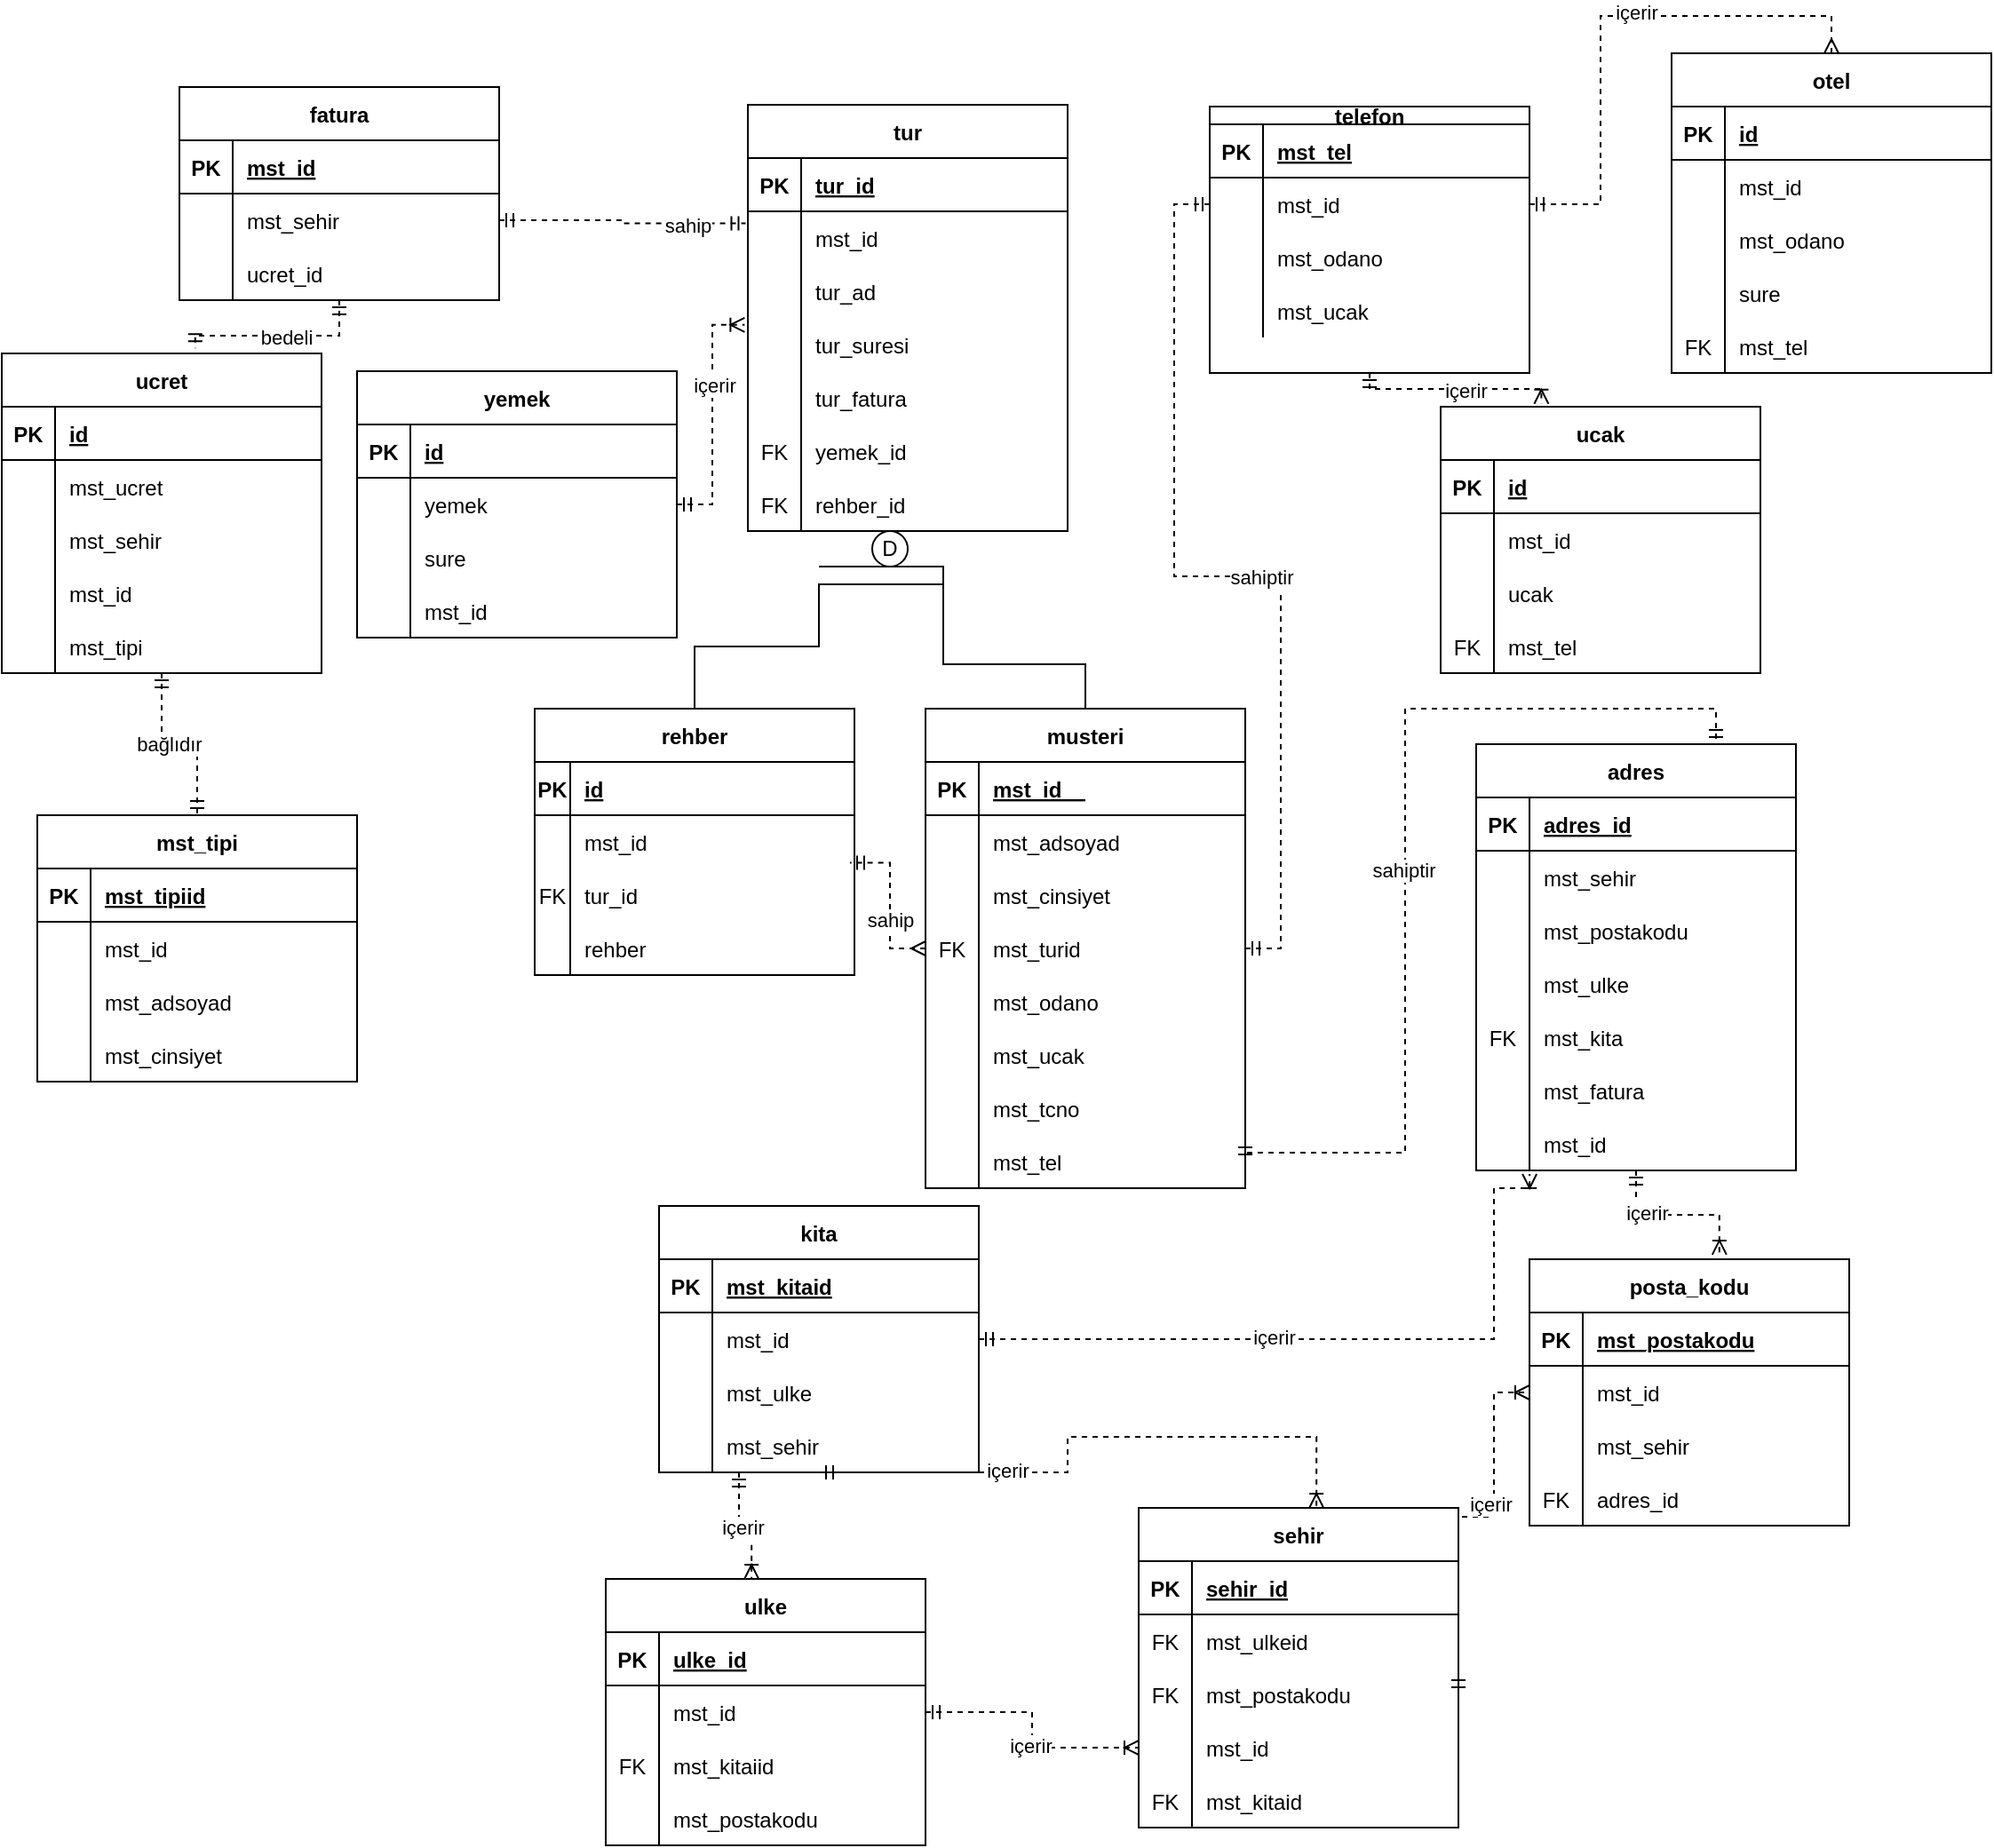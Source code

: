 <mxfile version="20.7.4" type="google"><diagram id="_yQNfuuoj_maCdqlrsjr" name="Sayfa -1"><mxGraphModel grid="1" page="1" gridSize="10" guides="1" tooltips="1" connect="1" arrows="1" fold="1" pageScale="1" pageWidth="827" pageHeight="1169" math="0" shadow="0"><root><mxCell id="0"/><mxCell id="1" parent="0"/><mxCell id="VSvOUU3PZDFkT9YKu55K-33" style="edgeStyle=orthogonalEdgeStyle;rounded=0;orthogonalLoop=1;jettySize=auto;html=1;exitX=0.5;exitY=0;exitDx=0;exitDy=0;endArrow=none;endFill=0;" edge="1" parent="1" source="wagwBc6v_bFJt1Fyy3hc-1"><mxGeometry relative="1" as="geometry"><mxPoint x="150" y="-910" as="targetPoint"/><Array as="points"><mxPoint x="300" y="-855"/><mxPoint x="220" y="-855"/><mxPoint x="220" y="-910"/></Array></mxGeometry></mxCell><mxCell id="VSvOUU3PZDFkT9YKu55K-37" style="edgeStyle=orthogonalEdgeStyle;rounded=0;orthogonalLoop=1;jettySize=auto;html=1;entryX=0.986;entryY=-0.11;entryDx=0;entryDy=0;entryPerimeter=0;endArrow=ERmandOne;endFill=0;dashed=1;startArrow=ERmany;startFill=0;" edge="1" parent="1" source="wagwBc6v_bFJt1Fyy3hc-1" target="RHTT-sy1aUK3NebtH4CJ-29"><mxGeometry relative="1" as="geometry"/></mxCell><mxCell id="VSvOUU3PZDFkT9YKu55K-38" value="sahip" style="edgeLabel;html=1;align=center;verticalAlign=middle;resizable=0;points=[];" connectable="0" vertex="1" parent="VSvOUU3PZDFkT9YKu55K-37"><mxGeometry x="-0.21" relative="1" as="geometry"><mxPoint as="offset"/></mxGeometry></mxCell><mxCell id="wagwBc6v_bFJt1Fyy3hc-1" value="musteri" style="shape=table;startSize=30;container=1;collapsible=1;childLayout=tableLayout;fixedRows=1;rowLines=0;fontStyle=1;align=center;resizeLast=1;" vertex="1" parent="1"><mxGeometry x="210" y="-830" width="180" height="270" as="geometry"/></mxCell><mxCell id="wagwBc6v_bFJt1Fyy3hc-2" value="" style="shape=tableRow;horizontal=0;startSize=0;swimlaneHead=0;swimlaneBody=0;fillColor=none;collapsible=0;dropTarget=0;points=[[0,0.5],[1,0.5]];portConstraint=eastwest;top=0;left=0;right=0;bottom=1;" vertex="1" parent="wagwBc6v_bFJt1Fyy3hc-1"><mxGeometry y="30" width="180" height="30" as="geometry"/></mxCell><mxCell id="wagwBc6v_bFJt1Fyy3hc-3" value="PK" style="shape=partialRectangle;connectable=0;fillColor=none;top=0;left=0;bottom=0;right=0;fontStyle=1;overflow=hidden;" vertex="1" parent="wagwBc6v_bFJt1Fyy3hc-2"><mxGeometry width="30" height="30" as="geometry"><mxRectangle width="30" height="30" as="alternateBounds"/></mxGeometry></mxCell><mxCell id="wagwBc6v_bFJt1Fyy3hc-4" value="mst_id    " style="shape=partialRectangle;connectable=0;fillColor=none;top=0;left=0;bottom=0;right=0;align=left;spacingLeft=6;fontStyle=5;overflow=hidden;" vertex="1" parent="wagwBc6v_bFJt1Fyy3hc-2"><mxGeometry x="30" width="150" height="30" as="geometry"><mxRectangle width="150" height="30" as="alternateBounds"/></mxGeometry></mxCell><mxCell id="wagwBc6v_bFJt1Fyy3hc-5" value="" style="shape=tableRow;horizontal=0;startSize=0;swimlaneHead=0;swimlaneBody=0;fillColor=none;collapsible=0;dropTarget=0;points=[[0,0.5],[1,0.5]];portConstraint=eastwest;top=0;left=0;right=0;bottom=0;" vertex="1" parent="wagwBc6v_bFJt1Fyy3hc-1"><mxGeometry y="60" width="180" height="30" as="geometry"/></mxCell><mxCell id="wagwBc6v_bFJt1Fyy3hc-6" value="" style="shape=partialRectangle;connectable=0;fillColor=none;top=0;left=0;bottom=0;right=0;editable=1;overflow=hidden;" vertex="1" parent="wagwBc6v_bFJt1Fyy3hc-5"><mxGeometry width="30" height="30" as="geometry"><mxRectangle width="30" height="30" as="alternateBounds"/></mxGeometry></mxCell><mxCell id="wagwBc6v_bFJt1Fyy3hc-7" value="mst_adsoyad" style="shape=partialRectangle;connectable=0;fillColor=none;top=0;left=0;bottom=0;right=0;align=left;spacingLeft=6;overflow=hidden;" vertex="1" parent="wagwBc6v_bFJt1Fyy3hc-5"><mxGeometry x="30" width="150" height="30" as="geometry"><mxRectangle width="150" height="30" as="alternateBounds"/></mxGeometry></mxCell><mxCell id="wagwBc6v_bFJt1Fyy3hc-8" value="" style="shape=tableRow;horizontal=0;startSize=0;swimlaneHead=0;swimlaneBody=0;fillColor=none;collapsible=0;dropTarget=0;points=[[0,0.5],[1,0.5]];portConstraint=eastwest;top=0;left=0;right=0;bottom=0;" vertex="1" parent="wagwBc6v_bFJt1Fyy3hc-1"><mxGeometry y="90" width="180" height="30" as="geometry"/></mxCell><mxCell id="wagwBc6v_bFJt1Fyy3hc-9" value="" style="shape=partialRectangle;connectable=0;fillColor=none;top=0;left=0;bottom=0;right=0;editable=1;overflow=hidden;" vertex="1" parent="wagwBc6v_bFJt1Fyy3hc-8"><mxGeometry width="30" height="30" as="geometry"><mxRectangle width="30" height="30" as="alternateBounds"/></mxGeometry></mxCell><mxCell id="wagwBc6v_bFJt1Fyy3hc-10" value="mst_cinsiyet" style="shape=partialRectangle;connectable=0;fillColor=none;top=0;left=0;bottom=0;right=0;align=left;spacingLeft=6;overflow=hidden;" vertex="1" parent="wagwBc6v_bFJt1Fyy3hc-8"><mxGeometry x="30" width="150" height="30" as="geometry"><mxRectangle width="150" height="30" as="alternateBounds"/></mxGeometry></mxCell><mxCell id="wagwBc6v_bFJt1Fyy3hc-11" value="" style="shape=tableRow;horizontal=0;startSize=0;swimlaneHead=0;swimlaneBody=0;fillColor=none;collapsible=0;dropTarget=0;points=[[0,0.5],[1,0.5]];portConstraint=eastwest;top=0;left=0;right=0;bottom=0;" vertex="1" parent="wagwBc6v_bFJt1Fyy3hc-1"><mxGeometry y="120" width="180" height="30" as="geometry"/></mxCell><mxCell id="wagwBc6v_bFJt1Fyy3hc-12" value="FK" style="shape=partialRectangle;connectable=0;fillColor=none;top=0;left=0;bottom=0;right=0;editable=1;overflow=hidden;" vertex="1" parent="wagwBc6v_bFJt1Fyy3hc-11"><mxGeometry width="30" height="30" as="geometry"><mxRectangle width="30" height="30" as="alternateBounds"/></mxGeometry></mxCell><mxCell id="wagwBc6v_bFJt1Fyy3hc-13" value="mst_turid" style="shape=partialRectangle;connectable=0;fillColor=none;top=0;left=0;bottom=0;right=0;align=left;spacingLeft=6;overflow=hidden;" vertex="1" parent="wagwBc6v_bFJt1Fyy3hc-11"><mxGeometry x="30" width="150" height="30" as="geometry"><mxRectangle width="150" height="30" as="alternateBounds"/></mxGeometry></mxCell><mxCell id="wagwBc6v_bFJt1Fyy3hc-14" value="" style="shape=tableRow;horizontal=0;startSize=0;swimlaneHead=0;swimlaneBody=0;fillColor=none;collapsible=0;dropTarget=0;points=[[0,0.5],[1,0.5]];portConstraint=eastwest;top=0;left=0;right=0;bottom=0;" vertex="1" parent="wagwBc6v_bFJt1Fyy3hc-1"><mxGeometry y="150" width="180" height="30" as="geometry"/></mxCell><mxCell id="wagwBc6v_bFJt1Fyy3hc-15" value="" style="shape=partialRectangle;connectable=0;fillColor=none;top=0;left=0;bottom=0;right=0;editable=1;overflow=hidden;" vertex="1" parent="wagwBc6v_bFJt1Fyy3hc-14"><mxGeometry width="30" height="30" as="geometry"><mxRectangle width="30" height="30" as="alternateBounds"/></mxGeometry></mxCell><mxCell id="wagwBc6v_bFJt1Fyy3hc-16" value="mst_odano" style="shape=partialRectangle;connectable=0;fillColor=none;top=0;left=0;bottom=0;right=0;align=left;spacingLeft=6;overflow=hidden;" vertex="1" parent="wagwBc6v_bFJt1Fyy3hc-14"><mxGeometry x="30" width="150" height="30" as="geometry"><mxRectangle width="150" height="30" as="alternateBounds"/></mxGeometry></mxCell><mxCell id="wagwBc6v_bFJt1Fyy3hc-17" value="" style="shape=tableRow;horizontal=0;startSize=0;swimlaneHead=0;swimlaneBody=0;fillColor=none;collapsible=0;dropTarget=0;points=[[0,0.5],[1,0.5]];portConstraint=eastwest;top=0;left=0;right=0;bottom=0;" vertex="1" parent="wagwBc6v_bFJt1Fyy3hc-1"><mxGeometry y="180" width="180" height="30" as="geometry"/></mxCell><mxCell id="wagwBc6v_bFJt1Fyy3hc-18" value="" style="shape=partialRectangle;connectable=0;fillColor=none;top=0;left=0;bottom=0;right=0;editable=1;overflow=hidden;" vertex="1" parent="wagwBc6v_bFJt1Fyy3hc-17"><mxGeometry width="30" height="30" as="geometry"><mxRectangle width="30" height="30" as="alternateBounds"/></mxGeometry></mxCell><mxCell id="wagwBc6v_bFJt1Fyy3hc-19" value="mst_ucak" style="shape=partialRectangle;connectable=0;fillColor=none;top=0;left=0;bottom=0;right=0;align=left;spacingLeft=6;overflow=hidden;" vertex="1" parent="wagwBc6v_bFJt1Fyy3hc-17"><mxGeometry x="30" width="150" height="30" as="geometry"><mxRectangle width="150" height="30" as="alternateBounds"/></mxGeometry></mxCell><mxCell id="wagwBc6v_bFJt1Fyy3hc-20" value="" style="shape=tableRow;horizontal=0;startSize=0;swimlaneHead=0;swimlaneBody=0;fillColor=none;collapsible=0;dropTarget=0;points=[[0,0.5],[1,0.5]];portConstraint=eastwest;top=0;left=0;right=0;bottom=0;" vertex="1" parent="wagwBc6v_bFJt1Fyy3hc-1"><mxGeometry y="210" width="180" height="30" as="geometry"/></mxCell><mxCell id="wagwBc6v_bFJt1Fyy3hc-21" value="" style="shape=partialRectangle;connectable=0;fillColor=none;top=0;left=0;bottom=0;right=0;editable=1;overflow=hidden;" vertex="1" parent="wagwBc6v_bFJt1Fyy3hc-20"><mxGeometry width="30" height="30" as="geometry"><mxRectangle width="30" height="30" as="alternateBounds"/></mxGeometry></mxCell><mxCell id="wagwBc6v_bFJt1Fyy3hc-22" value="mst_tcno" style="shape=partialRectangle;connectable=0;fillColor=none;top=0;left=0;bottom=0;right=0;align=left;spacingLeft=6;overflow=hidden;" vertex="1" parent="wagwBc6v_bFJt1Fyy3hc-20"><mxGeometry x="30" width="150" height="30" as="geometry"><mxRectangle width="150" height="30" as="alternateBounds"/></mxGeometry></mxCell><mxCell id="wagwBc6v_bFJt1Fyy3hc-23" value="" style="shape=tableRow;horizontal=0;startSize=0;swimlaneHead=0;swimlaneBody=0;fillColor=none;collapsible=0;dropTarget=0;points=[[0,0.5],[1,0.5]];portConstraint=eastwest;top=0;left=0;right=0;bottom=0;" vertex="1" parent="wagwBc6v_bFJt1Fyy3hc-1"><mxGeometry y="240" width="180" height="30" as="geometry"/></mxCell><mxCell id="wagwBc6v_bFJt1Fyy3hc-24" value="" style="shape=partialRectangle;connectable=0;fillColor=none;top=0;left=0;bottom=0;right=0;editable=1;overflow=hidden;" vertex="1" parent="wagwBc6v_bFJt1Fyy3hc-23"><mxGeometry width="30" height="30" as="geometry"><mxRectangle width="30" height="30" as="alternateBounds"/></mxGeometry></mxCell><mxCell id="wagwBc6v_bFJt1Fyy3hc-25" value="mst_tel" style="shape=partialRectangle;connectable=0;fillColor=none;top=0;left=0;bottom=0;right=0;align=left;spacingLeft=6;overflow=hidden;" vertex="1" parent="wagwBc6v_bFJt1Fyy3hc-23"><mxGeometry x="30" width="150" height="30" as="geometry"><mxRectangle width="150" height="30" as="alternateBounds"/></mxGeometry></mxCell><mxCell id="wagwBc6v_bFJt1Fyy3hc-26" value="tur" style="shape=table;startSize=30;container=1;collapsible=1;childLayout=tableLayout;fixedRows=1;rowLines=0;fontStyle=1;align=center;resizeLast=1;" vertex="1" parent="1"><mxGeometry x="110" y="-1170" width="180" height="240.0" as="geometry"/></mxCell><mxCell id="wagwBc6v_bFJt1Fyy3hc-27" value="" style="shape=tableRow;horizontal=0;startSize=0;swimlaneHead=0;swimlaneBody=0;fillColor=none;collapsible=0;dropTarget=0;points=[[0,0.5],[1,0.5]];portConstraint=eastwest;top=0;left=0;right=0;bottom=1;" vertex="1" parent="wagwBc6v_bFJt1Fyy3hc-26"><mxGeometry y="30" width="180" height="30" as="geometry"/></mxCell><mxCell id="wagwBc6v_bFJt1Fyy3hc-28" value="PK" style="shape=partialRectangle;connectable=0;fillColor=none;top=0;left=0;bottom=0;right=0;fontStyle=1;overflow=hidden;" vertex="1" parent="wagwBc6v_bFJt1Fyy3hc-27"><mxGeometry width="30" height="30" as="geometry"><mxRectangle width="30" height="30" as="alternateBounds"/></mxGeometry></mxCell><mxCell id="wagwBc6v_bFJt1Fyy3hc-29" value="tur_id" style="shape=partialRectangle;connectable=0;fillColor=none;top=0;left=0;bottom=0;right=0;align=left;spacingLeft=6;fontStyle=5;overflow=hidden;" vertex="1" parent="wagwBc6v_bFJt1Fyy3hc-27"><mxGeometry x="30" width="150" height="30" as="geometry"><mxRectangle width="150" height="30" as="alternateBounds"/></mxGeometry></mxCell><mxCell id="wagwBc6v_bFJt1Fyy3hc-30" value="" style="shape=tableRow;horizontal=0;startSize=0;swimlaneHead=0;swimlaneBody=0;fillColor=none;collapsible=0;dropTarget=0;points=[[0,0.5],[1,0.5]];portConstraint=eastwest;top=0;left=0;right=0;bottom=0;" vertex="1" parent="wagwBc6v_bFJt1Fyy3hc-26"><mxGeometry y="60" width="180" height="30" as="geometry"/></mxCell><mxCell id="wagwBc6v_bFJt1Fyy3hc-31" value="" style="shape=partialRectangle;connectable=0;fillColor=none;top=0;left=0;bottom=0;right=0;editable=1;overflow=hidden;" vertex="1" parent="wagwBc6v_bFJt1Fyy3hc-30"><mxGeometry width="30" height="30" as="geometry"><mxRectangle width="30" height="30" as="alternateBounds"/></mxGeometry></mxCell><mxCell id="wagwBc6v_bFJt1Fyy3hc-32" value="mst_id" style="shape=partialRectangle;connectable=0;fillColor=none;top=0;left=0;bottom=0;right=0;align=left;spacingLeft=6;overflow=hidden;" vertex="1" parent="wagwBc6v_bFJt1Fyy3hc-30"><mxGeometry x="30" width="150" height="30" as="geometry"><mxRectangle width="150" height="30" as="alternateBounds"/></mxGeometry></mxCell><mxCell id="wagwBc6v_bFJt1Fyy3hc-33" value="" style="shape=tableRow;horizontal=0;startSize=0;swimlaneHead=0;swimlaneBody=0;fillColor=none;collapsible=0;dropTarget=0;points=[[0,0.5],[1,0.5]];portConstraint=eastwest;top=0;left=0;right=0;bottom=0;" vertex="1" parent="wagwBc6v_bFJt1Fyy3hc-26"><mxGeometry y="90" width="180" height="30" as="geometry"/></mxCell><mxCell id="wagwBc6v_bFJt1Fyy3hc-34" value="" style="shape=partialRectangle;connectable=0;fillColor=none;top=0;left=0;bottom=0;right=0;editable=1;overflow=hidden;" vertex="1" parent="wagwBc6v_bFJt1Fyy3hc-33"><mxGeometry width="30" height="30" as="geometry"><mxRectangle width="30" height="30" as="alternateBounds"/></mxGeometry></mxCell><mxCell id="wagwBc6v_bFJt1Fyy3hc-35" value="tur_ad" style="shape=partialRectangle;connectable=0;fillColor=none;top=0;left=0;bottom=0;right=0;align=left;spacingLeft=6;overflow=hidden;" vertex="1" parent="wagwBc6v_bFJt1Fyy3hc-33"><mxGeometry x="30" width="150" height="30" as="geometry"><mxRectangle width="150" height="30" as="alternateBounds"/></mxGeometry></mxCell><mxCell id="wagwBc6v_bFJt1Fyy3hc-36" value="" style="shape=tableRow;horizontal=0;startSize=0;swimlaneHead=0;swimlaneBody=0;fillColor=none;collapsible=0;dropTarget=0;points=[[0,0.5],[1,0.5]];portConstraint=eastwest;top=0;left=0;right=0;bottom=0;" vertex="1" parent="wagwBc6v_bFJt1Fyy3hc-26"><mxGeometry y="120" width="180" height="30" as="geometry"/></mxCell><mxCell id="wagwBc6v_bFJt1Fyy3hc-37" value="" style="shape=partialRectangle;connectable=0;fillColor=none;top=0;left=0;bottom=0;right=0;editable=1;overflow=hidden;" vertex="1" parent="wagwBc6v_bFJt1Fyy3hc-36"><mxGeometry width="30" height="30" as="geometry"><mxRectangle width="30" height="30" as="alternateBounds"/></mxGeometry></mxCell><mxCell id="wagwBc6v_bFJt1Fyy3hc-38" value="tur_suresi" style="shape=partialRectangle;connectable=0;fillColor=none;top=0;left=0;bottom=0;right=0;align=left;spacingLeft=6;overflow=hidden;" vertex="1" parent="wagwBc6v_bFJt1Fyy3hc-36"><mxGeometry x="30" width="150" height="30" as="geometry"><mxRectangle width="150" height="30" as="alternateBounds"/></mxGeometry></mxCell><mxCell id="RHTT-sy1aUK3NebtH4CJ-115" value="" style="shape=tableRow;horizontal=0;startSize=0;swimlaneHead=0;swimlaneBody=0;fillColor=none;collapsible=0;dropTarget=0;points=[[0,0.5],[1,0.5]];portConstraint=eastwest;top=0;left=0;right=0;bottom=0;" vertex="1" parent="wagwBc6v_bFJt1Fyy3hc-26"><mxGeometry y="150" width="180" height="30" as="geometry"/></mxCell><mxCell id="RHTT-sy1aUK3NebtH4CJ-116" value="" style="shape=partialRectangle;connectable=0;fillColor=none;top=0;left=0;bottom=0;right=0;editable=1;overflow=hidden;" vertex="1" parent="RHTT-sy1aUK3NebtH4CJ-115"><mxGeometry width="30" height="30" as="geometry"><mxRectangle width="30" height="30" as="alternateBounds"/></mxGeometry></mxCell><mxCell id="RHTT-sy1aUK3NebtH4CJ-117" value="tur_fatura" style="shape=partialRectangle;connectable=0;fillColor=none;top=0;left=0;bottom=0;right=0;align=left;spacingLeft=6;overflow=hidden;" vertex="1" parent="RHTT-sy1aUK3NebtH4CJ-115"><mxGeometry x="30" width="150" height="30" as="geometry"><mxRectangle width="150" height="30" as="alternateBounds"/></mxGeometry></mxCell><mxCell id="RHTT-sy1aUK3NebtH4CJ-73" value="" style="shape=tableRow;horizontal=0;startSize=0;swimlaneHead=0;swimlaneBody=0;fillColor=none;collapsible=0;dropTarget=0;points=[[0,0.5],[1,0.5]];portConstraint=eastwest;top=0;left=0;right=0;bottom=0;" vertex="1" parent="wagwBc6v_bFJt1Fyy3hc-26"><mxGeometry y="180" width="180" height="30" as="geometry"/></mxCell><mxCell id="RHTT-sy1aUK3NebtH4CJ-74" value="FK" style="shape=partialRectangle;connectable=0;fillColor=none;top=0;left=0;bottom=0;right=0;editable=1;overflow=hidden;" vertex="1" parent="RHTT-sy1aUK3NebtH4CJ-73"><mxGeometry width="30" height="30" as="geometry"><mxRectangle width="30" height="30" as="alternateBounds"/></mxGeometry></mxCell><mxCell id="RHTT-sy1aUK3NebtH4CJ-75" value="yemek_id" style="shape=partialRectangle;connectable=0;fillColor=none;top=0;left=0;bottom=0;right=0;align=left;spacingLeft=6;overflow=hidden;" vertex="1" parent="RHTT-sy1aUK3NebtH4CJ-73"><mxGeometry x="30" width="150" height="30" as="geometry"><mxRectangle width="150" height="30" as="alternateBounds"/></mxGeometry></mxCell><mxCell id="RHTT-sy1aUK3NebtH4CJ-93" value="" style="shape=tableRow;horizontal=0;startSize=0;swimlaneHead=0;swimlaneBody=0;fillColor=none;collapsible=0;dropTarget=0;points=[[0,0.5],[1,0.5]];portConstraint=eastwest;top=0;left=0;right=0;bottom=0;" vertex="1" parent="wagwBc6v_bFJt1Fyy3hc-26"><mxGeometry y="210" width="180" height="30" as="geometry"/></mxCell><mxCell id="RHTT-sy1aUK3NebtH4CJ-94" value="FK" style="shape=partialRectangle;connectable=0;fillColor=none;top=0;left=0;bottom=0;right=0;editable=1;overflow=hidden;" vertex="1" parent="RHTT-sy1aUK3NebtH4CJ-93"><mxGeometry width="30" height="30" as="geometry"><mxRectangle width="30" height="30" as="alternateBounds"/></mxGeometry></mxCell><mxCell id="RHTT-sy1aUK3NebtH4CJ-95" value="rehber_id" style="shape=partialRectangle;connectable=0;fillColor=none;top=0;left=0;bottom=0;right=0;align=left;spacingLeft=6;overflow=hidden;" vertex="1" parent="RHTT-sy1aUK3NebtH4CJ-93"><mxGeometry x="30" width="150" height="30" as="geometry"><mxRectangle width="150" height="30" as="alternateBounds"/></mxGeometry></mxCell><mxCell id="wagwBc6v_bFJt1Fyy3hc-39" value="mst_tipi" style="shape=table;startSize=30;container=1;collapsible=1;childLayout=tableLayout;fixedRows=1;rowLines=0;fontStyle=1;align=center;resizeLast=1;" vertex="1" parent="1"><mxGeometry x="-290" y="-770" width="180" height="150" as="geometry"/></mxCell><mxCell id="wagwBc6v_bFJt1Fyy3hc-40" value="" style="shape=tableRow;horizontal=0;startSize=0;swimlaneHead=0;swimlaneBody=0;fillColor=none;collapsible=0;dropTarget=0;points=[[0,0.5],[1,0.5]];portConstraint=eastwest;top=0;left=0;right=0;bottom=1;" vertex="1" parent="wagwBc6v_bFJt1Fyy3hc-39"><mxGeometry y="30" width="180" height="30" as="geometry"/></mxCell><mxCell id="wagwBc6v_bFJt1Fyy3hc-41" value="PK" style="shape=partialRectangle;connectable=0;fillColor=none;top=0;left=0;bottom=0;right=0;fontStyle=1;overflow=hidden;" vertex="1" parent="wagwBc6v_bFJt1Fyy3hc-40"><mxGeometry width="30" height="30" as="geometry"><mxRectangle width="30" height="30" as="alternateBounds"/></mxGeometry></mxCell><mxCell id="wagwBc6v_bFJt1Fyy3hc-42" value="mst_tipiid" style="shape=partialRectangle;connectable=0;fillColor=none;top=0;left=0;bottom=0;right=0;align=left;spacingLeft=6;fontStyle=5;overflow=hidden;" vertex="1" parent="wagwBc6v_bFJt1Fyy3hc-40"><mxGeometry x="30" width="150" height="30" as="geometry"><mxRectangle width="150" height="30" as="alternateBounds"/></mxGeometry></mxCell><mxCell id="wagwBc6v_bFJt1Fyy3hc-43" value="" style="shape=tableRow;horizontal=0;startSize=0;swimlaneHead=0;swimlaneBody=0;fillColor=none;collapsible=0;dropTarget=0;points=[[0,0.5],[1,0.5]];portConstraint=eastwest;top=0;left=0;right=0;bottom=0;" vertex="1" parent="wagwBc6v_bFJt1Fyy3hc-39"><mxGeometry y="60" width="180" height="30" as="geometry"/></mxCell><mxCell id="wagwBc6v_bFJt1Fyy3hc-44" value="" style="shape=partialRectangle;connectable=0;fillColor=none;top=0;left=0;bottom=0;right=0;editable=1;overflow=hidden;" vertex="1" parent="wagwBc6v_bFJt1Fyy3hc-43"><mxGeometry width="30" height="30" as="geometry"><mxRectangle width="30" height="30" as="alternateBounds"/></mxGeometry></mxCell><mxCell id="wagwBc6v_bFJt1Fyy3hc-45" value="mst_id" style="shape=partialRectangle;connectable=0;fillColor=none;top=0;left=0;bottom=0;right=0;align=left;spacingLeft=6;overflow=hidden;" vertex="1" parent="wagwBc6v_bFJt1Fyy3hc-43"><mxGeometry x="30" width="150" height="30" as="geometry"><mxRectangle width="150" height="30" as="alternateBounds"/></mxGeometry></mxCell><mxCell id="wagwBc6v_bFJt1Fyy3hc-46" value="" style="shape=tableRow;horizontal=0;startSize=0;swimlaneHead=0;swimlaneBody=0;fillColor=none;collapsible=0;dropTarget=0;points=[[0,0.5],[1,0.5]];portConstraint=eastwest;top=0;left=0;right=0;bottom=0;" vertex="1" parent="wagwBc6v_bFJt1Fyy3hc-39"><mxGeometry y="90" width="180" height="30" as="geometry"/></mxCell><mxCell id="wagwBc6v_bFJt1Fyy3hc-47" value="" style="shape=partialRectangle;connectable=0;fillColor=none;top=0;left=0;bottom=0;right=0;editable=1;overflow=hidden;" vertex="1" parent="wagwBc6v_bFJt1Fyy3hc-46"><mxGeometry width="30" height="30" as="geometry"><mxRectangle width="30" height="30" as="alternateBounds"/></mxGeometry></mxCell><mxCell id="wagwBc6v_bFJt1Fyy3hc-48" value="mst_adsoyad" style="shape=partialRectangle;connectable=0;fillColor=none;top=0;left=0;bottom=0;right=0;align=left;spacingLeft=6;overflow=hidden;" vertex="1" parent="wagwBc6v_bFJt1Fyy3hc-46"><mxGeometry x="30" width="150" height="30" as="geometry"><mxRectangle width="150" height="30" as="alternateBounds"/></mxGeometry></mxCell><mxCell id="wagwBc6v_bFJt1Fyy3hc-49" value="" style="shape=tableRow;horizontal=0;startSize=0;swimlaneHead=0;swimlaneBody=0;fillColor=none;collapsible=0;dropTarget=0;points=[[0,0.5],[1,0.5]];portConstraint=eastwest;top=0;left=0;right=0;bottom=0;" vertex="1" parent="wagwBc6v_bFJt1Fyy3hc-39"><mxGeometry y="120" width="180" height="30" as="geometry"/></mxCell><mxCell id="wagwBc6v_bFJt1Fyy3hc-50" value="" style="shape=partialRectangle;connectable=0;fillColor=none;top=0;left=0;bottom=0;right=0;editable=1;overflow=hidden;" vertex="1" parent="wagwBc6v_bFJt1Fyy3hc-49"><mxGeometry width="30" height="30" as="geometry"><mxRectangle width="30" height="30" as="alternateBounds"/></mxGeometry></mxCell><mxCell id="wagwBc6v_bFJt1Fyy3hc-51" value="mst_cinsiyet" style="shape=partialRectangle;connectable=0;fillColor=none;top=0;left=0;bottom=0;right=0;align=left;spacingLeft=6;overflow=hidden;" vertex="1" parent="wagwBc6v_bFJt1Fyy3hc-49"><mxGeometry x="30" width="150" height="30" as="geometry"><mxRectangle width="150" height="30" as="alternateBounds"/></mxGeometry></mxCell><mxCell id="VSvOUU3PZDFkT9YKu55K-36" style="edgeStyle=orthogonalEdgeStyle;rounded=0;orthogonalLoop=1;jettySize=auto;html=1;endArrow=none;endFill=0;" edge="1" parent="1" source="wagwBc6v_bFJt1Fyy3hc-52"><mxGeometry relative="1" as="geometry"><mxPoint x="220" y="-900" as="targetPoint"/><Array as="points"><mxPoint x="80" y="-865"/><mxPoint x="150" y="-865"/><mxPoint x="150" y="-900"/></Array></mxGeometry></mxCell><mxCell id="wagwBc6v_bFJt1Fyy3hc-52" value="rehber" style="shape=table;startSize=30;container=1;collapsible=1;childLayout=tableLayout;fixedRows=1;rowLines=0;fontStyle=1;align=center;resizeLast=1;" vertex="1" parent="1"><mxGeometry x="-10" y="-830" width="180" height="150" as="geometry"/></mxCell><mxCell id="wagwBc6v_bFJt1Fyy3hc-53" value="" style="shape=tableRow;horizontal=0;startSize=0;swimlaneHead=0;swimlaneBody=0;fillColor=none;collapsible=0;dropTarget=0;points=[[0,0.5],[1,0.5]];portConstraint=eastwest;top=0;left=0;right=0;bottom=1;" vertex="1" parent="wagwBc6v_bFJt1Fyy3hc-52"><mxGeometry y="30" width="180" height="30" as="geometry"/></mxCell><mxCell id="wagwBc6v_bFJt1Fyy3hc-54" value="PK" style="shape=partialRectangle;connectable=0;fillColor=none;top=0;left=0;bottom=0;right=0;fontStyle=1;overflow=hidden;" vertex="1" parent="wagwBc6v_bFJt1Fyy3hc-53"><mxGeometry width="20" height="30" as="geometry"><mxRectangle width="20" height="30" as="alternateBounds"/></mxGeometry></mxCell><mxCell id="wagwBc6v_bFJt1Fyy3hc-55" value="id" style="shape=partialRectangle;connectable=0;fillColor=none;top=0;left=0;bottom=0;right=0;align=left;spacingLeft=6;fontStyle=5;overflow=hidden;" vertex="1" parent="wagwBc6v_bFJt1Fyy3hc-53"><mxGeometry x="20" width="160" height="30" as="geometry"><mxRectangle width="160" height="30" as="alternateBounds"/></mxGeometry></mxCell><mxCell id="wagwBc6v_bFJt1Fyy3hc-56" value="" style="shape=tableRow;horizontal=0;startSize=0;swimlaneHead=0;swimlaneBody=0;fillColor=none;collapsible=0;dropTarget=0;points=[[0,0.5],[1,0.5]];portConstraint=eastwest;top=0;left=0;right=0;bottom=0;" vertex="1" parent="wagwBc6v_bFJt1Fyy3hc-52"><mxGeometry y="60" width="180" height="30" as="geometry"/></mxCell><mxCell id="wagwBc6v_bFJt1Fyy3hc-57" value="" style="shape=partialRectangle;connectable=0;fillColor=none;top=0;left=0;bottom=0;right=0;editable=1;overflow=hidden;" vertex="1" parent="wagwBc6v_bFJt1Fyy3hc-56"><mxGeometry width="20" height="30" as="geometry"><mxRectangle width="20" height="30" as="alternateBounds"/></mxGeometry></mxCell><mxCell id="wagwBc6v_bFJt1Fyy3hc-58" value="mst_id" style="shape=partialRectangle;connectable=0;fillColor=none;top=0;left=0;bottom=0;right=0;align=left;spacingLeft=6;overflow=hidden;" vertex="1" parent="wagwBc6v_bFJt1Fyy3hc-56"><mxGeometry x="20" width="160" height="30" as="geometry"><mxRectangle width="160" height="30" as="alternateBounds"/></mxGeometry></mxCell><mxCell id="RHTT-sy1aUK3NebtH4CJ-29" value="" style="shape=tableRow;horizontal=0;startSize=0;swimlaneHead=0;swimlaneBody=0;fillColor=none;collapsible=0;dropTarget=0;points=[[0,0.5],[1,0.5]];portConstraint=eastwest;top=0;left=0;right=0;bottom=0;" vertex="1" parent="wagwBc6v_bFJt1Fyy3hc-52"><mxGeometry y="90" width="180" height="30" as="geometry"/></mxCell><mxCell id="RHTT-sy1aUK3NebtH4CJ-30" value="FK" style="shape=partialRectangle;connectable=0;fillColor=none;top=0;left=0;bottom=0;right=0;editable=1;overflow=hidden;" vertex="1" parent="RHTT-sy1aUK3NebtH4CJ-29"><mxGeometry width="20" height="30" as="geometry"><mxRectangle width="20" height="30" as="alternateBounds"/></mxGeometry></mxCell><mxCell id="RHTT-sy1aUK3NebtH4CJ-31" value="tur_id" style="shape=partialRectangle;connectable=0;fillColor=none;top=0;left=0;bottom=0;right=0;align=left;spacingLeft=6;overflow=hidden;" vertex="1" parent="RHTT-sy1aUK3NebtH4CJ-29"><mxGeometry x="20" width="160" height="30" as="geometry"><mxRectangle width="160" height="30" as="alternateBounds"/></mxGeometry></mxCell><mxCell id="wagwBc6v_bFJt1Fyy3hc-59" value="" style="shape=tableRow;horizontal=0;startSize=0;swimlaneHead=0;swimlaneBody=0;fillColor=none;collapsible=0;dropTarget=0;points=[[0,0.5],[1,0.5]];portConstraint=eastwest;top=0;left=0;right=0;bottom=0;" vertex="1" parent="wagwBc6v_bFJt1Fyy3hc-52"><mxGeometry y="120" width="180" height="30" as="geometry"/></mxCell><mxCell id="wagwBc6v_bFJt1Fyy3hc-60" value="" style="shape=partialRectangle;connectable=0;fillColor=none;top=0;left=0;bottom=0;right=0;editable=1;overflow=hidden;" vertex="1" parent="wagwBc6v_bFJt1Fyy3hc-59"><mxGeometry width="20" height="30" as="geometry"><mxRectangle width="20" height="30" as="alternateBounds"/></mxGeometry></mxCell><mxCell id="wagwBc6v_bFJt1Fyy3hc-61" value="rehber" style="shape=partialRectangle;connectable=0;fillColor=none;top=0;left=0;bottom=0;right=0;align=left;spacingLeft=6;overflow=hidden;" vertex="1" parent="wagwBc6v_bFJt1Fyy3hc-59"><mxGeometry x="20" width="160" height="30" as="geometry"><mxRectangle width="160" height="30" as="alternateBounds"/></mxGeometry></mxCell><mxCell id="RHTT-sy1aUK3NebtH4CJ-99" style="edgeStyle=orthogonalEdgeStyle;rounded=0;orthogonalLoop=1;jettySize=auto;html=1;entryX=-0.01;entryY=0.131;entryDx=0;entryDy=0;startArrow=ERmandOne;startFill=0;endArrow=ERoneToMany;endFill=0;dashed=1;entryPerimeter=0;" edge="1" parent="1" source="wagwBc6v_bFJt1Fyy3hc-68" target="wagwBc6v_bFJt1Fyy3hc-36"><mxGeometry relative="1" as="geometry"/></mxCell><mxCell id="VSvOUU3PZDFkT9YKu55K-2" value="içerir" style="edgeLabel;html=1;align=center;verticalAlign=middle;resizable=0;points=[];" connectable="0" vertex="1" parent="RHTT-sy1aUK3NebtH4CJ-99"><mxGeometry x="0.253" y="-1" relative="1" as="geometry"><mxPoint as="offset"/></mxGeometry></mxCell><mxCell id="wagwBc6v_bFJt1Fyy3hc-68" value="yemek" style="shape=table;startSize=30;container=1;collapsible=1;childLayout=tableLayout;fixedRows=1;rowLines=0;fontStyle=1;align=center;resizeLast=1;" vertex="1" parent="1"><mxGeometry x="-110" y="-1020" width="180" height="150" as="geometry"/></mxCell><mxCell id="wagwBc6v_bFJt1Fyy3hc-69" value="" style="shape=tableRow;horizontal=0;startSize=0;swimlaneHead=0;swimlaneBody=0;fillColor=none;collapsible=0;dropTarget=0;points=[[0,0.5],[1,0.5]];portConstraint=eastwest;top=0;left=0;right=0;bottom=1;" vertex="1" parent="wagwBc6v_bFJt1Fyy3hc-68"><mxGeometry y="30" width="180" height="30" as="geometry"/></mxCell><mxCell id="wagwBc6v_bFJt1Fyy3hc-70" value="PK" style="shape=partialRectangle;connectable=0;fillColor=none;top=0;left=0;bottom=0;right=0;fontStyle=1;overflow=hidden;" vertex="1" parent="wagwBc6v_bFJt1Fyy3hc-69"><mxGeometry width="30" height="30" as="geometry"><mxRectangle width="30" height="30" as="alternateBounds"/></mxGeometry></mxCell><mxCell id="wagwBc6v_bFJt1Fyy3hc-71" value="id" style="shape=partialRectangle;connectable=0;fillColor=none;top=0;left=0;bottom=0;right=0;align=left;spacingLeft=6;fontStyle=5;overflow=hidden;" vertex="1" parent="wagwBc6v_bFJt1Fyy3hc-69"><mxGeometry x="30" width="150" height="30" as="geometry"><mxRectangle width="150" height="30" as="alternateBounds"/></mxGeometry></mxCell><mxCell id="wagwBc6v_bFJt1Fyy3hc-72" value="" style="shape=tableRow;horizontal=0;startSize=0;swimlaneHead=0;swimlaneBody=0;fillColor=none;collapsible=0;dropTarget=0;points=[[0,0.5],[1,0.5]];portConstraint=eastwest;top=0;left=0;right=0;bottom=0;" vertex="1" parent="wagwBc6v_bFJt1Fyy3hc-68"><mxGeometry y="60" width="180" height="30" as="geometry"/></mxCell><mxCell id="wagwBc6v_bFJt1Fyy3hc-73" value="" style="shape=partialRectangle;connectable=0;fillColor=none;top=0;left=0;bottom=0;right=0;editable=1;overflow=hidden;" vertex="1" parent="wagwBc6v_bFJt1Fyy3hc-72"><mxGeometry width="30" height="30" as="geometry"><mxRectangle width="30" height="30" as="alternateBounds"/></mxGeometry></mxCell><mxCell id="wagwBc6v_bFJt1Fyy3hc-74" value="yemek" style="shape=partialRectangle;connectable=0;fillColor=none;top=0;left=0;bottom=0;right=0;align=left;spacingLeft=6;overflow=hidden;" vertex="1" parent="wagwBc6v_bFJt1Fyy3hc-72"><mxGeometry x="30" width="150" height="30" as="geometry"><mxRectangle width="150" height="30" as="alternateBounds"/></mxGeometry></mxCell><mxCell id="wagwBc6v_bFJt1Fyy3hc-75" value="" style="shape=tableRow;horizontal=0;startSize=0;swimlaneHead=0;swimlaneBody=0;fillColor=none;collapsible=0;dropTarget=0;points=[[0,0.5],[1,0.5]];portConstraint=eastwest;top=0;left=0;right=0;bottom=0;" vertex="1" parent="wagwBc6v_bFJt1Fyy3hc-68"><mxGeometry y="90" width="180" height="30" as="geometry"/></mxCell><mxCell id="wagwBc6v_bFJt1Fyy3hc-76" value="" style="shape=partialRectangle;connectable=0;fillColor=none;top=0;left=0;bottom=0;right=0;editable=1;overflow=hidden;" vertex="1" parent="wagwBc6v_bFJt1Fyy3hc-75"><mxGeometry width="30" height="30" as="geometry"><mxRectangle width="30" height="30" as="alternateBounds"/></mxGeometry></mxCell><mxCell id="wagwBc6v_bFJt1Fyy3hc-77" value="sure" style="shape=partialRectangle;connectable=0;fillColor=none;top=0;left=0;bottom=0;right=0;align=left;spacingLeft=6;overflow=hidden;" vertex="1" parent="wagwBc6v_bFJt1Fyy3hc-75"><mxGeometry x="30" width="150" height="30" as="geometry"><mxRectangle width="150" height="30" as="alternateBounds"/></mxGeometry></mxCell><mxCell id="RHTT-sy1aUK3NebtH4CJ-38" value="" style="shape=tableRow;horizontal=0;startSize=0;swimlaneHead=0;swimlaneBody=0;fillColor=none;collapsible=0;dropTarget=0;points=[[0,0.5],[1,0.5]];portConstraint=eastwest;top=0;left=0;right=0;bottom=0;" vertex="1" parent="wagwBc6v_bFJt1Fyy3hc-68"><mxGeometry y="120" width="180" height="30" as="geometry"/></mxCell><mxCell id="RHTT-sy1aUK3NebtH4CJ-39" value="" style="shape=partialRectangle;connectable=0;fillColor=none;top=0;left=0;bottom=0;right=0;editable=1;overflow=hidden;" vertex="1" parent="RHTT-sy1aUK3NebtH4CJ-38"><mxGeometry width="30" height="30" as="geometry"><mxRectangle width="30" height="30" as="alternateBounds"/></mxGeometry></mxCell><mxCell id="RHTT-sy1aUK3NebtH4CJ-40" value="mst_id" style="shape=partialRectangle;connectable=0;fillColor=none;top=0;left=0;bottom=0;right=0;align=left;spacingLeft=6;overflow=hidden;" vertex="1" parent="RHTT-sy1aUK3NebtH4CJ-38"><mxGeometry x="30" width="150" height="30" as="geometry"><mxRectangle width="150" height="30" as="alternateBounds"/></mxGeometry></mxCell><mxCell id="wagwBc6v_bFJt1Fyy3hc-81" value="ucak" style="shape=table;startSize=30;container=1;collapsible=1;childLayout=tableLayout;fixedRows=1;rowLines=0;fontStyle=1;align=center;resizeLast=1;" vertex="1" parent="1"><mxGeometry x="500" y="-1000" width="180" height="150" as="geometry"/></mxCell><mxCell id="wagwBc6v_bFJt1Fyy3hc-82" value="" style="shape=tableRow;horizontal=0;startSize=0;swimlaneHead=0;swimlaneBody=0;fillColor=none;collapsible=0;dropTarget=0;points=[[0,0.5],[1,0.5]];portConstraint=eastwest;top=0;left=0;right=0;bottom=1;" vertex="1" parent="wagwBc6v_bFJt1Fyy3hc-81"><mxGeometry y="30" width="180" height="30" as="geometry"/></mxCell><mxCell id="wagwBc6v_bFJt1Fyy3hc-83" value="PK" style="shape=partialRectangle;connectable=0;fillColor=none;top=0;left=0;bottom=0;right=0;fontStyle=1;overflow=hidden;" vertex="1" parent="wagwBc6v_bFJt1Fyy3hc-82"><mxGeometry width="30" height="30" as="geometry"><mxRectangle width="30" height="30" as="alternateBounds"/></mxGeometry></mxCell><mxCell id="wagwBc6v_bFJt1Fyy3hc-84" value="id" style="shape=partialRectangle;connectable=0;fillColor=none;top=0;left=0;bottom=0;right=0;align=left;spacingLeft=6;fontStyle=5;overflow=hidden;" vertex="1" parent="wagwBc6v_bFJt1Fyy3hc-82"><mxGeometry x="30" width="150" height="30" as="geometry"><mxRectangle width="150" height="30" as="alternateBounds"/></mxGeometry></mxCell><mxCell id="wagwBc6v_bFJt1Fyy3hc-85" value="" style="shape=tableRow;horizontal=0;startSize=0;swimlaneHead=0;swimlaneBody=0;fillColor=none;collapsible=0;dropTarget=0;points=[[0,0.5],[1,0.5]];portConstraint=eastwest;top=0;left=0;right=0;bottom=0;" vertex="1" parent="wagwBc6v_bFJt1Fyy3hc-81"><mxGeometry y="60" width="180" height="30" as="geometry"/></mxCell><mxCell id="wagwBc6v_bFJt1Fyy3hc-86" value="" style="shape=partialRectangle;connectable=0;fillColor=none;top=0;left=0;bottom=0;right=0;editable=1;overflow=hidden;" vertex="1" parent="wagwBc6v_bFJt1Fyy3hc-85"><mxGeometry width="30" height="30" as="geometry"><mxRectangle width="30" height="30" as="alternateBounds"/></mxGeometry></mxCell><mxCell id="wagwBc6v_bFJt1Fyy3hc-87" value="mst_id" style="shape=partialRectangle;connectable=0;fillColor=none;top=0;left=0;bottom=0;right=0;align=left;spacingLeft=6;overflow=hidden;" vertex="1" parent="wagwBc6v_bFJt1Fyy3hc-85"><mxGeometry x="30" width="150" height="30" as="geometry"><mxRectangle width="150" height="30" as="alternateBounds"/></mxGeometry></mxCell><mxCell id="RHTT-sy1aUK3NebtH4CJ-125" value="" style="shape=tableRow;horizontal=0;startSize=0;swimlaneHead=0;swimlaneBody=0;fillColor=none;collapsible=0;dropTarget=0;points=[[0,0.5],[1,0.5]];portConstraint=eastwest;top=0;left=0;right=0;bottom=0;" vertex="1" parent="wagwBc6v_bFJt1Fyy3hc-81"><mxGeometry y="90" width="180" height="30" as="geometry"/></mxCell><mxCell id="RHTT-sy1aUK3NebtH4CJ-126" value="" style="shape=partialRectangle;connectable=0;fillColor=none;top=0;left=0;bottom=0;right=0;editable=1;overflow=hidden;" vertex="1" parent="RHTT-sy1aUK3NebtH4CJ-125"><mxGeometry width="30" height="30" as="geometry"><mxRectangle width="30" height="30" as="alternateBounds"/></mxGeometry></mxCell><mxCell id="RHTT-sy1aUK3NebtH4CJ-127" value="ucak" style="shape=partialRectangle;connectable=0;fillColor=none;top=0;left=0;bottom=0;right=0;align=left;spacingLeft=6;overflow=hidden;" vertex="1" parent="RHTT-sy1aUK3NebtH4CJ-125"><mxGeometry x="30" width="150" height="30" as="geometry"><mxRectangle width="150" height="30" as="alternateBounds"/></mxGeometry></mxCell><mxCell id="RHTT-sy1aUK3NebtH4CJ-68" value="" style="shape=tableRow;horizontal=0;startSize=0;swimlaneHead=0;swimlaneBody=0;fillColor=none;collapsible=0;dropTarget=0;points=[[0,0.5],[1,0.5]];portConstraint=eastwest;top=0;left=0;right=0;bottom=0;" vertex="1" parent="wagwBc6v_bFJt1Fyy3hc-81"><mxGeometry y="120" width="180" height="30" as="geometry"/></mxCell><mxCell id="RHTT-sy1aUK3NebtH4CJ-69" value="FK" style="shape=partialRectangle;connectable=0;fillColor=none;top=0;left=0;bottom=0;right=0;editable=1;overflow=hidden;" vertex="1" parent="RHTT-sy1aUK3NebtH4CJ-68"><mxGeometry width="30" height="30" as="geometry"><mxRectangle width="30" height="30" as="alternateBounds"/></mxGeometry></mxCell><mxCell id="RHTT-sy1aUK3NebtH4CJ-70" value="mst_tel" style="shape=partialRectangle;connectable=0;fillColor=none;top=0;left=0;bottom=0;right=0;align=left;spacingLeft=6;overflow=hidden;" vertex="1" parent="RHTT-sy1aUK3NebtH4CJ-68"><mxGeometry x="30" width="150" height="30" as="geometry"><mxRectangle width="150" height="30" as="alternateBounds"/></mxGeometry></mxCell><mxCell id="RHTT-sy1aUK3NebtH4CJ-64" style="edgeStyle=orthogonalEdgeStyle;rounded=0;orthogonalLoop=1;jettySize=auto;html=1;exitX=0.5;exitY=0;exitDx=0;exitDy=0;entryX=1;entryY=0.5;entryDx=0;entryDy=0;startArrow=ERmany;startFill=0;endArrow=ERmandOne;endFill=0;dashed=1;" edge="1" parent="1" source="wagwBc6v_bFJt1Fyy3hc-94" target="wagwBc6v_bFJt1Fyy3hc-219"><mxGeometry x="0.137" y="-46" relative="1" as="geometry"><Array as="points"><mxPoint x="720" y="-1220"/><mxPoint x="590" y="-1220"/><mxPoint x="590" y="-1114"/></Array><mxPoint x="46" y="-46" as="offset"/></mxGeometry></mxCell><mxCell id="VSvOUU3PZDFkT9YKu55K-7" value="içerir" style="edgeLabel;html=1;align=center;verticalAlign=middle;resizable=0;points=[];" connectable="0" vertex="1" parent="RHTT-sy1aUK3NebtH4CJ-64"><mxGeometry x="-0.113" y="-2" relative="1" as="geometry"><mxPoint as="offset"/></mxGeometry></mxCell><mxCell id="wagwBc6v_bFJt1Fyy3hc-94" value="otel" style="shape=table;startSize=30;container=1;collapsible=1;childLayout=tableLayout;fixedRows=1;rowLines=0;fontStyle=1;align=center;resizeLast=1;" vertex="1" parent="1"><mxGeometry x="630" y="-1199" width="180" height="180" as="geometry"/></mxCell><mxCell id="wagwBc6v_bFJt1Fyy3hc-95" value="" style="shape=tableRow;horizontal=0;startSize=0;swimlaneHead=0;swimlaneBody=0;fillColor=none;collapsible=0;dropTarget=0;points=[[0,0.5],[1,0.5]];portConstraint=eastwest;top=0;left=0;right=0;bottom=1;" vertex="1" parent="wagwBc6v_bFJt1Fyy3hc-94"><mxGeometry y="30" width="180" height="30" as="geometry"/></mxCell><mxCell id="wagwBc6v_bFJt1Fyy3hc-96" value="PK" style="shape=partialRectangle;connectable=0;fillColor=none;top=0;left=0;bottom=0;right=0;fontStyle=1;overflow=hidden;" vertex="1" parent="wagwBc6v_bFJt1Fyy3hc-95"><mxGeometry width="30" height="30" as="geometry"><mxRectangle width="30" height="30" as="alternateBounds"/></mxGeometry></mxCell><mxCell id="wagwBc6v_bFJt1Fyy3hc-97" value="id" style="shape=partialRectangle;connectable=0;fillColor=none;top=0;left=0;bottom=0;right=0;align=left;spacingLeft=6;fontStyle=5;overflow=hidden;" vertex="1" parent="wagwBc6v_bFJt1Fyy3hc-95"><mxGeometry x="30" width="150" height="30" as="geometry"><mxRectangle width="150" height="30" as="alternateBounds"/></mxGeometry></mxCell><mxCell id="wagwBc6v_bFJt1Fyy3hc-98" value="" style="shape=tableRow;horizontal=0;startSize=0;swimlaneHead=0;swimlaneBody=0;fillColor=none;collapsible=0;dropTarget=0;points=[[0,0.5],[1,0.5]];portConstraint=eastwest;top=0;left=0;right=0;bottom=0;" vertex="1" parent="wagwBc6v_bFJt1Fyy3hc-94"><mxGeometry y="60" width="180" height="30" as="geometry"/></mxCell><mxCell id="wagwBc6v_bFJt1Fyy3hc-99" value="" style="shape=partialRectangle;connectable=0;fillColor=none;top=0;left=0;bottom=0;right=0;editable=1;overflow=hidden;" vertex="1" parent="wagwBc6v_bFJt1Fyy3hc-98"><mxGeometry width="30" height="30" as="geometry"><mxRectangle width="30" height="30" as="alternateBounds"/></mxGeometry></mxCell><mxCell id="wagwBc6v_bFJt1Fyy3hc-100" value="mst_id" style="shape=partialRectangle;connectable=0;fillColor=none;top=0;left=0;bottom=0;right=0;align=left;spacingLeft=6;overflow=hidden;" vertex="1" parent="wagwBc6v_bFJt1Fyy3hc-98"><mxGeometry x="30" width="150" height="30" as="geometry"><mxRectangle width="150" height="30" as="alternateBounds"/></mxGeometry></mxCell><mxCell id="RHTT-sy1aUK3NebtH4CJ-128" value="" style="shape=tableRow;horizontal=0;startSize=0;swimlaneHead=0;swimlaneBody=0;fillColor=none;collapsible=0;dropTarget=0;points=[[0,0.5],[1,0.5]];portConstraint=eastwest;top=0;left=0;right=0;bottom=0;" vertex="1" parent="wagwBc6v_bFJt1Fyy3hc-94"><mxGeometry y="90" width="180" height="30" as="geometry"/></mxCell><mxCell id="RHTT-sy1aUK3NebtH4CJ-129" value="" style="shape=partialRectangle;connectable=0;fillColor=none;top=0;left=0;bottom=0;right=0;editable=1;overflow=hidden;" vertex="1" parent="RHTT-sy1aUK3NebtH4CJ-128"><mxGeometry width="30" height="30" as="geometry"><mxRectangle width="30" height="30" as="alternateBounds"/></mxGeometry></mxCell><mxCell id="RHTT-sy1aUK3NebtH4CJ-130" value="mst_odano" style="shape=partialRectangle;connectable=0;fillColor=none;top=0;left=0;bottom=0;right=0;align=left;spacingLeft=6;overflow=hidden;" vertex="1" parent="RHTT-sy1aUK3NebtH4CJ-128"><mxGeometry x="30" width="150" height="30" as="geometry"><mxRectangle width="150" height="30" as="alternateBounds"/></mxGeometry></mxCell><mxCell id="wagwBc6v_bFJt1Fyy3hc-101" value="" style="shape=tableRow;horizontal=0;startSize=0;swimlaneHead=0;swimlaneBody=0;fillColor=none;collapsible=0;dropTarget=0;points=[[0,0.5],[1,0.5]];portConstraint=eastwest;top=0;left=0;right=0;bottom=0;" vertex="1" parent="wagwBc6v_bFJt1Fyy3hc-94"><mxGeometry y="120" width="180" height="30" as="geometry"/></mxCell><mxCell id="wagwBc6v_bFJt1Fyy3hc-102" value="" style="shape=partialRectangle;connectable=0;fillColor=none;top=0;left=0;bottom=0;right=0;editable=1;overflow=hidden;" vertex="1" parent="wagwBc6v_bFJt1Fyy3hc-101"><mxGeometry width="30" height="30" as="geometry"><mxRectangle width="30" height="30" as="alternateBounds"/></mxGeometry></mxCell><mxCell id="wagwBc6v_bFJt1Fyy3hc-103" value="sure" style="shape=partialRectangle;connectable=0;fillColor=none;top=0;left=0;bottom=0;right=0;align=left;spacingLeft=6;overflow=hidden;" vertex="1" parent="wagwBc6v_bFJt1Fyy3hc-101"><mxGeometry x="30" width="150" height="30" as="geometry"><mxRectangle width="150" height="30" as="alternateBounds"/></mxGeometry></mxCell><mxCell id="RHTT-sy1aUK3NebtH4CJ-65" value="" style="shape=tableRow;horizontal=0;startSize=0;swimlaneHead=0;swimlaneBody=0;fillColor=none;collapsible=0;dropTarget=0;points=[[0,0.5],[1,0.5]];portConstraint=eastwest;top=0;left=0;right=0;bottom=0;" vertex="1" parent="wagwBc6v_bFJt1Fyy3hc-94"><mxGeometry y="150" width="180" height="30" as="geometry"/></mxCell><mxCell id="RHTT-sy1aUK3NebtH4CJ-66" value="FK" style="shape=partialRectangle;connectable=0;fillColor=none;top=0;left=0;bottom=0;right=0;editable=1;overflow=hidden;" vertex="1" parent="RHTT-sy1aUK3NebtH4CJ-65"><mxGeometry width="30" height="30" as="geometry"><mxRectangle width="30" height="30" as="alternateBounds"/></mxGeometry></mxCell><mxCell id="RHTT-sy1aUK3NebtH4CJ-67" value="mst_tel" style="shape=partialRectangle;connectable=0;fillColor=none;top=0;left=0;bottom=0;right=0;align=left;spacingLeft=6;overflow=hidden;" vertex="1" parent="RHTT-sy1aUK3NebtH4CJ-65"><mxGeometry x="30" width="150" height="30" as="geometry"><mxRectangle width="150" height="30" as="alternateBounds"/></mxGeometry></mxCell><mxCell id="RHTT-sy1aUK3NebtH4CJ-108" style="edgeStyle=orthogonalEdgeStyle;rounded=0;orthogonalLoop=1;jettySize=auto;html=1;exitX=0.5;exitY=1;exitDx=0;exitDy=0;entryX=0.594;entryY=-0.017;entryDx=0;entryDy=0;entryPerimeter=0;startArrow=ERmandOne;startFill=0;endArrow=ERoneToMany;endFill=0;dashed=1;" edge="1" parent="1" source="wagwBc6v_bFJt1Fyy3hc-107" target="wagwBc6v_bFJt1Fyy3hc-139"><mxGeometry relative="1" as="geometry"/></mxCell><mxCell id="VSvOUU3PZDFkT9YKu55K-11" value="içerir" style="edgeLabel;html=1;align=center;verticalAlign=middle;resizable=0;points=[];" connectable="0" vertex="1" parent="RHTT-sy1aUK3NebtH4CJ-108"><mxGeometry x="-0.355" y="1" relative="1" as="geometry"><mxPoint as="offset"/></mxGeometry></mxCell><mxCell id="wagwBc6v_bFJt1Fyy3hc-107" value="adres" style="shape=table;startSize=30;container=1;collapsible=1;childLayout=tableLayout;fixedRows=1;rowLines=0;fontStyle=1;align=center;resizeLast=1;" vertex="1" parent="1"><mxGeometry x="520" y="-810" width="180" height="240" as="geometry"/></mxCell><mxCell id="wagwBc6v_bFJt1Fyy3hc-108" value="" style="shape=tableRow;horizontal=0;startSize=0;swimlaneHead=0;swimlaneBody=0;fillColor=none;collapsible=0;dropTarget=0;points=[[0,0.5],[1,0.5]];portConstraint=eastwest;top=0;left=0;right=0;bottom=1;" vertex="1" parent="wagwBc6v_bFJt1Fyy3hc-107"><mxGeometry y="30" width="180" height="30" as="geometry"/></mxCell><mxCell id="wagwBc6v_bFJt1Fyy3hc-109" value="PK" style="shape=partialRectangle;connectable=0;fillColor=none;top=0;left=0;bottom=0;right=0;fontStyle=1;overflow=hidden;" vertex="1" parent="wagwBc6v_bFJt1Fyy3hc-108"><mxGeometry width="30" height="30" as="geometry"><mxRectangle width="30" height="30" as="alternateBounds"/></mxGeometry></mxCell><mxCell id="wagwBc6v_bFJt1Fyy3hc-110" value="adres_id" style="shape=partialRectangle;connectable=0;fillColor=none;top=0;left=0;bottom=0;right=0;align=left;spacingLeft=6;fontStyle=5;overflow=hidden;" vertex="1" parent="wagwBc6v_bFJt1Fyy3hc-108"><mxGeometry x="30" width="150" height="30" as="geometry"><mxRectangle width="150" height="30" as="alternateBounds"/></mxGeometry></mxCell><mxCell id="wagwBc6v_bFJt1Fyy3hc-111" value="" style="shape=tableRow;horizontal=0;startSize=0;swimlaneHead=0;swimlaneBody=0;fillColor=none;collapsible=0;dropTarget=0;points=[[0,0.5],[1,0.5]];portConstraint=eastwest;top=0;left=0;right=0;bottom=0;" vertex="1" parent="wagwBc6v_bFJt1Fyy3hc-107"><mxGeometry y="60" width="180" height="30" as="geometry"/></mxCell><mxCell id="wagwBc6v_bFJt1Fyy3hc-112" value="" style="shape=partialRectangle;connectable=0;fillColor=none;top=0;left=0;bottom=0;right=0;editable=1;overflow=hidden;" vertex="1" parent="wagwBc6v_bFJt1Fyy3hc-111"><mxGeometry width="30" height="30" as="geometry"><mxRectangle width="30" height="30" as="alternateBounds"/></mxGeometry></mxCell><mxCell id="wagwBc6v_bFJt1Fyy3hc-113" value="mst_sehir" style="shape=partialRectangle;connectable=0;fillColor=none;top=0;left=0;bottom=0;right=0;align=left;spacingLeft=6;overflow=hidden;" vertex="1" parent="wagwBc6v_bFJt1Fyy3hc-111"><mxGeometry x="30" width="150" height="30" as="geometry"><mxRectangle width="150" height="30" as="alternateBounds"/></mxGeometry></mxCell><mxCell id="wagwBc6v_bFJt1Fyy3hc-114" value="" style="shape=tableRow;horizontal=0;startSize=0;swimlaneHead=0;swimlaneBody=0;fillColor=none;collapsible=0;dropTarget=0;points=[[0,0.5],[1,0.5]];portConstraint=eastwest;top=0;left=0;right=0;bottom=0;" vertex="1" parent="wagwBc6v_bFJt1Fyy3hc-107"><mxGeometry y="90" width="180" height="30" as="geometry"/></mxCell><mxCell id="wagwBc6v_bFJt1Fyy3hc-115" value="" style="shape=partialRectangle;connectable=0;fillColor=none;top=0;left=0;bottom=0;right=0;editable=1;overflow=hidden;" vertex="1" parent="wagwBc6v_bFJt1Fyy3hc-114"><mxGeometry width="30" height="30" as="geometry"><mxRectangle width="30" height="30" as="alternateBounds"/></mxGeometry></mxCell><mxCell id="wagwBc6v_bFJt1Fyy3hc-116" value="mst_postakodu" style="shape=partialRectangle;connectable=0;fillColor=none;top=0;left=0;bottom=0;right=0;align=left;spacingLeft=6;overflow=hidden;" vertex="1" parent="wagwBc6v_bFJt1Fyy3hc-114"><mxGeometry x="30" width="150" height="30" as="geometry"><mxRectangle width="150" height="30" as="alternateBounds"/></mxGeometry></mxCell><mxCell id="wagwBc6v_bFJt1Fyy3hc-117" value="" style="shape=tableRow;horizontal=0;startSize=0;swimlaneHead=0;swimlaneBody=0;fillColor=none;collapsible=0;dropTarget=0;points=[[0,0.5],[1,0.5]];portConstraint=eastwest;top=0;left=0;right=0;bottom=0;" vertex="1" parent="wagwBc6v_bFJt1Fyy3hc-107"><mxGeometry y="120" width="180" height="30" as="geometry"/></mxCell><mxCell id="wagwBc6v_bFJt1Fyy3hc-118" value="" style="shape=partialRectangle;connectable=0;fillColor=none;top=0;left=0;bottom=0;right=0;editable=1;overflow=hidden;" vertex="1" parent="wagwBc6v_bFJt1Fyy3hc-117"><mxGeometry width="30" height="30" as="geometry"><mxRectangle width="30" height="30" as="alternateBounds"/></mxGeometry></mxCell><mxCell id="wagwBc6v_bFJt1Fyy3hc-119" value="mst_ulke" style="shape=partialRectangle;connectable=0;fillColor=none;top=0;left=0;bottom=0;right=0;align=left;spacingLeft=6;overflow=hidden;" vertex="1" parent="wagwBc6v_bFJt1Fyy3hc-117"><mxGeometry x="30" width="150" height="30" as="geometry"><mxRectangle width="150" height="30" as="alternateBounds"/></mxGeometry></mxCell><mxCell id="wagwBc6v_bFJt1Fyy3hc-120" value="" style="shape=tableRow;horizontal=0;startSize=0;swimlaneHead=0;swimlaneBody=0;fillColor=none;collapsible=0;dropTarget=0;points=[[0,0.5],[1,0.5]];portConstraint=eastwest;top=0;left=0;right=0;bottom=0;" vertex="1" parent="wagwBc6v_bFJt1Fyy3hc-107"><mxGeometry y="150" width="180" height="30" as="geometry"/></mxCell><mxCell id="wagwBc6v_bFJt1Fyy3hc-121" value="FK" style="shape=partialRectangle;connectable=0;fillColor=none;top=0;left=0;bottom=0;right=0;editable=1;overflow=hidden;" vertex="1" parent="wagwBc6v_bFJt1Fyy3hc-120"><mxGeometry width="30" height="30" as="geometry"><mxRectangle width="30" height="30" as="alternateBounds"/></mxGeometry></mxCell><mxCell id="wagwBc6v_bFJt1Fyy3hc-122" value="mst_kita" style="shape=partialRectangle;connectable=0;fillColor=none;top=0;left=0;bottom=0;right=0;align=left;spacingLeft=6;overflow=hidden;" vertex="1" parent="wagwBc6v_bFJt1Fyy3hc-120"><mxGeometry x="30" width="150" height="30" as="geometry"><mxRectangle width="150" height="30" as="alternateBounds"/></mxGeometry></mxCell><mxCell id="RHTT-sy1aUK3NebtH4CJ-35" value="" style="shape=tableRow;horizontal=0;startSize=0;swimlaneHead=0;swimlaneBody=0;fillColor=none;collapsible=0;dropTarget=0;points=[[0,0.5],[1,0.5]];portConstraint=eastwest;top=0;left=0;right=0;bottom=0;" vertex="1" parent="wagwBc6v_bFJt1Fyy3hc-107"><mxGeometry y="180" width="180" height="30" as="geometry"/></mxCell><mxCell id="RHTT-sy1aUK3NebtH4CJ-36" value="" style="shape=partialRectangle;connectable=0;fillColor=none;top=0;left=0;bottom=0;right=0;editable=1;overflow=hidden;" vertex="1" parent="RHTT-sy1aUK3NebtH4CJ-35"><mxGeometry width="30" height="30" as="geometry"><mxRectangle width="30" height="30" as="alternateBounds"/></mxGeometry></mxCell><mxCell id="RHTT-sy1aUK3NebtH4CJ-37" value="mst_fatura" style="shape=partialRectangle;connectable=0;fillColor=none;top=0;left=0;bottom=0;right=0;align=left;spacingLeft=6;overflow=hidden;" vertex="1" parent="RHTT-sy1aUK3NebtH4CJ-35"><mxGeometry x="30" width="150" height="30" as="geometry"><mxRectangle width="150" height="30" as="alternateBounds"/></mxGeometry></mxCell><mxCell id="wagwBc6v_bFJt1Fyy3hc-123" value="" style="shape=tableRow;horizontal=0;startSize=0;swimlaneHead=0;swimlaneBody=0;fillColor=none;collapsible=0;dropTarget=0;points=[[0,0.5],[1,0.5]];portConstraint=eastwest;top=0;left=0;right=0;bottom=0;" vertex="1" parent="wagwBc6v_bFJt1Fyy3hc-107"><mxGeometry y="210" width="180" height="30" as="geometry"/></mxCell><mxCell id="wagwBc6v_bFJt1Fyy3hc-124" value="" style="shape=partialRectangle;connectable=0;fillColor=none;top=0;left=0;bottom=0;right=0;editable=1;overflow=hidden;" vertex="1" parent="wagwBc6v_bFJt1Fyy3hc-123"><mxGeometry width="30" height="30" as="geometry"><mxRectangle width="30" height="30" as="alternateBounds"/></mxGeometry></mxCell><mxCell id="wagwBc6v_bFJt1Fyy3hc-125" value="mst_id" style="shape=partialRectangle;connectable=0;fillColor=none;top=0;left=0;bottom=0;right=0;align=left;spacingLeft=6;overflow=hidden;" vertex="1" parent="wagwBc6v_bFJt1Fyy3hc-123"><mxGeometry x="30" width="150" height="30" as="geometry"><mxRectangle width="150" height="30" as="alternateBounds"/></mxGeometry></mxCell><mxCell id="wagwBc6v_bFJt1Fyy3hc-126" value="sehir" style="shape=table;startSize=30;container=1;collapsible=1;childLayout=tableLayout;fixedRows=1;rowLines=0;fontStyle=1;align=center;resizeLast=1;" vertex="1" parent="1"><mxGeometry x="330" y="-380" width="180" height="180" as="geometry"/></mxCell><mxCell id="wagwBc6v_bFJt1Fyy3hc-127" value="" style="shape=tableRow;horizontal=0;startSize=0;swimlaneHead=0;swimlaneBody=0;fillColor=none;collapsible=0;dropTarget=0;points=[[0,0.5],[1,0.5]];portConstraint=eastwest;top=0;left=0;right=0;bottom=1;" vertex="1" parent="wagwBc6v_bFJt1Fyy3hc-126"><mxGeometry y="30" width="180" height="30" as="geometry"/></mxCell><mxCell id="wagwBc6v_bFJt1Fyy3hc-128" value="PK" style="shape=partialRectangle;connectable=0;fillColor=none;top=0;left=0;bottom=0;right=0;fontStyle=1;overflow=hidden;" vertex="1" parent="wagwBc6v_bFJt1Fyy3hc-127"><mxGeometry width="30" height="30" as="geometry"><mxRectangle width="30" height="30" as="alternateBounds"/></mxGeometry></mxCell><mxCell id="wagwBc6v_bFJt1Fyy3hc-129" value="sehir_id" style="shape=partialRectangle;connectable=0;fillColor=none;top=0;left=0;bottom=0;right=0;align=left;spacingLeft=6;fontStyle=5;overflow=hidden;" vertex="1" parent="wagwBc6v_bFJt1Fyy3hc-127"><mxGeometry x="30" width="150" height="30" as="geometry"><mxRectangle width="150" height="30" as="alternateBounds"/></mxGeometry></mxCell><mxCell id="wagwBc6v_bFJt1Fyy3hc-130" value="" style="shape=tableRow;horizontal=0;startSize=0;swimlaneHead=0;swimlaneBody=0;fillColor=none;collapsible=0;dropTarget=0;points=[[0,0.5],[1,0.5]];portConstraint=eastwest;top=0;left=0;right=0;bottom=0;" vertex="1" parent="wagwBc6v_bFJt1Fyy3hc-126"><mxGeometry y="60" width="180" height="30" as="geometry"/></mxCell><mxCell id="wagwBc6v_bFJt1Fyy3hc-131" value="FK" style="shape=partialRectangle;connectable=0;fillColor=none;top=0;left=0;bottom=0;right=0;editable=1;overflow=hidden;" vertex="1" parent="wagwBc6v_bFJt1Fyy3hc-130"><mxGeometry width="30" height="30" as="geometry"><mxRectangle width="30" height="30" as="alternateBounds"/></mxGeometry></mxCell><mxCell id="wagwBc6v_bFJt1Fyy3hc-132" value="mst_ulkeid" style="shape=partialRectangle;connectable=0;fillColor=none;top=0;left=0;bottom=0;right=0;align=left;spacingLeft=6;overflow=hidden;" vertex="1" parent="wagwBc6v_bFJt1Fyy3hc-130"><mxGeometry x="30" width="150" height="30" as="geometry"><mxRectangle width="150" height="30" as="alternateBounds"/></mxGeometry></mxCell><mxCell id="wagwBc6v_bFJt1Fyy3hc-133" value="" style="shape=tableRow;horizontal=0;startSize=0;swimlaneHead=0;swimlaneBody=0;fillColor=none;collapsible=0;dropTarget=0;points=[[0,0.5],[1,0.5]];portConstraint=eastwest;top=0;left=0;right=0;bottom=0;" vertex="1" parent="wagwBc6v_bFJt1Fyy3hc-126"><mxGeometry y="90" width="180" height="30" as="geometry"/></mxCell><mxCell id="wagwBc6v_bFJt1Fyy3hc-134" value="FK" style="shape=partialRectangle;connectable=0;fillColor=none;top=0;left=0;bottom=0;right=0;editable=1;overflow=hidden;" vertex="1" parent="wagwBc6v_bFJt1Fyy3hc-133"><mxGeometry width="30" height="30" as="geometry"><mxRectangle width="30" height="30" as="alternateBounds"/></mxGeometry></mxCell><mxCell id="wagwBc6v_bFJt1Fyy3hc-135" value="mst_postakodu" style="shape=partialRectangle;connectable=0;fillColor=none;top=0;left=0;bottom=0;right=0;align=left;spacingLeft=6;overflow=hidden;" vertex="1" parent="wagwBc6v_bFJt1Fyy3hc-133"><mxGeometry x="30" width="150" height="30" as="geometry"><mxRectangle width="150" height="30" as="alternateBounds"/></mxGeometry></mxCell><mxCell id="RHTT-sy1aUK3NebtH4CJ-26" value="" style="shape=tableRow;horizontal=0;startSize=0;swimlaneHead=0;swimlaneBody=0;fillColor=none;collapsible=0;dropTarget=0;points=[[0,0.5],[1,0.5]];portConstraint=eastwest;top=0;left=0;right=0;bottom=0;" vertex="1" parent="wagwBc6v_bFJt1Fyy3hc-126"><mxGeometry y="120" width="180" height="30" as="geometry"/></mxCell><mxCell id="RHTT-sy1aUK3NebtH4CJ-27" value="" style="shape=partialRectangle;connectable=0;fillColor=none;top=0;left=0;bottom=0;right=0;editable=1;overflow=hidden;" vertex="1" parent="RHTT-sy1aUK3NebtH4CJ-26"><mxGeometry width="30" height="30" as="geometry"><mxRectangle width="30" height="30" as="alternateBounds"/></mxGeometry></mxCell><mxCell id="RHTT-sy1aUK3NebtH4CJ-28" value="mst_id" style="shape=partialRectangle;connectable=0;fillColor=none;top=0;left=0;bottom=0;right=0;align=left;spacingLeft=6;overflow=hidden;" vertex="1" parent="RHTT-sy1aUK3NebtH4CJ-26"><mxGeometry x="30" width="150" height="30" as="geometry"><mxRectangle width="150" height="30" as="alternateBounds"/></mxGeometry></mxCell><mxCell id="RHTT-sy1aUK3NebtH4CJ-101" value="" style="shape=tableRow;horizontal=0;startSize=0;swimlaneHead=0;swimlaneBody=0;fillColor=none;collapsible=0;dropTarget=0;points=[[0,0.5],[1,0.5]];portConstraint=eastwest;top=0;left=0;right=0;bottom=0;" vertex="1" parent="wagwBc6v_bFJt1Fyy3hc-126"><mxGeometry y="150" width="180" height="30" as="geometry"/></mxCell><mxCell id="RHTT-sy1aUK3NebtH4CJ-102" value="FK" style="shape=partialRectangle;connectable=0;fillColor=none;top=0;left=0;bottom=0;right=0;editable=1;overflow=hidden;" vertex="1" parent="RHTT-sy1aUK3NebtH4CJ-101"><mxGeometry width="30" height="30" as="geometry"><mxRectangle width="30" height="30" as="alternateBounds"/></mxGeometry></mxCell><mxCell id="RHTT-sy1aUK3NebtH4CJ-103" value="mst_kitaid" style="shape=partialRectangle;connectable=0;fillColor=none;top=0;left=0;bottom=0;right=0;align=left;spacingLeft=6;overflow=hidden;" vertex="1" parent="RHTT-sy1aUK3NebtH4CJ-101"><mxGeometry x="30" width="150" height="30" as="geometry"><mxRectangle width="150" height="30" as="alternateBounds"/></mxGeometry></mxCell><mxCell id="wagwBc6v_bFJt1Fyy3hc-139" value="posta_kodu" style="shape=table;startSize=30;container=1;collapsible=1;childLayout=tableLayout;fixedRows=1;rowLines=0;fontStyle=1;align=center;resizeLast=1;" vertex="1" parent="1"><mxGeometry x="550" y="-520" width="180" height="150" as="geometry"/></mxCell><mxCell id="wagwBc6v_bFJt1Fyy3hc-140" value="" style="shape=tableRow;horizontal=0;startSize=0;swimlaneHead=0;swimlaneBody=0;fillColor=none;collapsible=0;dropTarget=0;points=[[0,0.5],[1,0.5]];portConstraint=eastwest;top=0;left=0;right=0;bottom=1;" vertex="1" parent="wagwBc6v_bFJt1Fyy3hc-139"><mxGeometry y="30" width="180" height="30" as="geometry"/></mxCell><mxCell id="wagwBc6v_bFJt1Fyy3hc-141" value="PK" style="shape=partialRectangle;connectable=0;fillColor=none;top=0;left=0;bottom=0;right=0;fontStyle=1;overflow=hidden;" vertex="1" parent="wagwBc6v_bFJt1Fyy3hc-140"><mxGeometry width="30" height="30" as="geometry"><mxRectangle width="30" height="30" as="alternateBounds"/></mxGeometry></mxCell><mxCell id="wagwBc6v_bFJt1Fyy3hc-142" value="mst_postakodu" style="shape=partialRectangle;connectable=0;fillColor=none;top=0;left=0;bottom=0;right=0;align=left;spacingLeft=6;fontStyle=5;overflow=hidden;" vertex="1" parent="wagwBc6v_bFJt1Fyy3hc-140"><mxGeometry x="30" width="150" height="30" as="geometry"><mxRectangle width="150" height="30" as="alternateBounds"/></mxGeometry></mxCell><mxCell id="wagwBc6v_bFJt1Fyy3hc-143" value="" style="shape=tableRow;horizontal=0;startSize=0;swimlaneHead=0;swimlaneBody=0;fillColor=none;collapsible=0;dropTarget=0;points=[[0,0.5],[1,0.5]];portConstraint=eastwest;top=0;left=0;right=0;bottom=0;" vertex="1" parent="wagwBc6v_bFJt1Fyy3hc-139"><mxGeometry y="60" width="180" height="30" as="geometry"/></mxCell><mxCell id="wagwBc6v_bFJt1Fyy3hc-144" value="" style="shape=partialRectangle;connectable=0;fillColor=none;top=0;left=0;bottom=0;right=0;editable=1;overflow=hidden;" vertex="1" parent="wagwBc6v_bFJt1Fyy3hc-143"><mxGeometry width="30" height="30" as="geometry"><mxRectangle width="30" height="30" as="alternateBounds"/></mxGeometry></mxCell><mxCell id="wagwBc6v_bFJt1Fyy3hc-145" value="mst_id" style="shape=partialRectangle;connectable=0;fillColor=none;top=0;left=0;bottom=0;right=0;align=left;spacingLeft=6;overflow=hidden;" vertex="1" parent="wagwBc6v_bFJt1Fyy3hc-143"><mxGeometry x="30" width="150" height="30" as="geometry"><mxRectangle width="150" height="30" as="alternateBounds"/></mxGeometry></mxCell><mxCell id="wagwBc6v_bFJt1Fyy3hc-146" value="" style="shape=tableRow;horizontal=0;startSize=0;swimlaneHead=0;swimlaneBody=0;fillColor=none;collapsible=0;dropTarget=0;points=[[0,0.5],[1,0.5]];portConstraint=eastwest;top=0;left=0;right=0;bottom=0;" vertex="1" parent="wagwBc6v_bFJt1Fyy3hc-139"><mxGeometry y="90" width="180" height="30" as="geometry"/></mxCell><mxCell id="wagwBc6v_bFJt1Fyy3hc-147" value="" style="shape=partialRectangle;connectable=0;fillColor=none;top=0;left=0;bottom=0;right=0;editable=1;overflow=hidden;" vertex="1" parent="wagwBc6v_bFJt1Fyy3hc-146"><mxGeometry width="30" height="30" as="geometry"><mxRectangle width="30" height="30" as="alternateBounds"/></mxGeometry></mxCell><mxCell id="wagwBc6v_bFJt1Fyy3hc-148" value="mst_sehir" style="shape=partialRectangle;connectable=0;fillColor=none;top=0;left=0;bottom=0;right=0;align=left;spacingLeft=6;overflow=hidden;" vertex="1" parent="wagwBc6v_bFJt1Fyy3hc-146"><mxGeometry x="30" width="150" height="30" as="geometry"><mxRectangle width="150" height="30" as="alternateBounds"/></mxGeometry></mxCell><mxCell id="RHTT-sy1aUK3NebtH4CJ-109" value="" style="shape=tableRow;horizontal=0;startSize=0;swimlaneHead=0;swimlaneBody=0;fillColor=none;collapsible=0;dropTarget=0;points=[[0,0.5],[1,0.5]];portConstraint=eastwest;top=0;left=0;right=0;bottom=0;" vertex="1" parent="wagwBc6v_bFJt1Fyy3hc-139"><mxGeometry y="120" width="180" height="30" as="geometry"/></mxCell><mxCell id="RHTT-sy1aUK3NebtH4CJ-110" value="FK" style="shape=partialRectangle;connectable=0;fillColor=none;top=0;left=0;bottom=0;right=0;editable=1;overflow=hidden;" vertex="1" parent="RHTT-sy1aUK3NebtH4CJ-109"><mxGeometry width="30" height="30" as="geometry"><mxRectangle width="30" height="30" as="alternateBounds"/></mxGeometry></mxCell><mxCell id="RHTT-sy1aUK3NebtH4CJ-111" value="adres_id" style="shape=partialRectangle;connectable=0;fillColor=none;top=0;left=0;bottom=0;right=0;align=left;spacingLeft=6;overflow=hidden;" vertex="1" parent="RHTT-sy1aUK3NebtH4CJ-109"><mxGeometry x="30" width="150" height="30" as="geometry"><mxRectangle width="150" height="30" as="alternateBounds"/></mxGeometry></mxCell><mxCell id="RHTT-sy1aUK3NebtH4CJ-100" style="edgeStyle=orthogonalEdgeStyle;rounded=0;orthogonalLoop=1;jettySize=auto;html=1;exitX=0.5;exitY=1;exitDx=0;exitDy=0;entryX=0.556;entryY=0;entryDx=0;entryDy=0;entryPerimeter=0;startArrow=ERmandOne;startFill=0;endArrow=ERoneToMany;endFill=0;dashed=1;" edge="1" parent="1" source="wagwBc6v_bFJt1Fyy3hc-178" target="wagwBc6v_bFJt1Fyy3hc-126"><mxGeometry relative="1" as="geometry"><Array as="points"><mxPoint x="290" y="-400"/><mxPoint x="290" y="-420"/><mxPoint x="430" y="-420"/></Array></mxGeometry></mxCell><mxCell id="VSvOUU3PZDFkT9YKu55K-12" value="içerir" style="edgeLabel;html=1;align=center;verticalAlign=middle;resizable=0;points=[];" connectable="0" vertex="1" parent="RHTT-sy1aUK3NebtH4CJ-100"><mxGeometry x="-0.376" y="1" relative="1" as="geometry"><mxPoint as="offset"/></mxGeometry></mxCell><mxCell id="RHTT-sy1aUK3NebtH4CJ-105" style="edgeStyle=orthogonalEdgeStyle;rounded=0;orthogonalLoop=1;jettySize=auto;html=1;exitX=0.25;exitY=1;exitDx=0;exitDy=0;entryX=0.456;entryY=0;entryDx=0;entryDy=0;entryPerimeter=0;startArrow=ERmandOne;startFill=0;endArrow=ERoneToMany;endFill=0;dashed=1;" edge="1" parent="1" source="wagwBc6v_bFJt1Fyy3hc-178" target="RHTT-sy1aUK3NebtH4CJ-11"><mxGeometry relative="1" as="geometry"/></mxCell><mxCell id="VSvOUU3PZDFkT9YKu55K-15" value="içerir" style="edgeLabel;html=1;align=center;verticalAlign=middle;resizable=0;points=[];" connectable="0" vertex="1" parent="RHTT-sy1aUK3NebtH4CJ-105"><mxGeometry x="-0.067" y="-1" relative="1" as="geometry"><mxPoint as="offset"/></mxGeometry></mxCell><mxCell id="wagwBc6v_bFJt1Fyy3hc-178" value="kita" style="shape=table;startSize=30;container=1;collapsible=1;childLayout=tableLayout;fixedRows=1;rowLines=0;fontStyle=1;align=center;resizeLast=1;" vertex="1" parent="1"><mxGeometry x="60" y="-550" width="180" height="150" as="geometry"/></mxCell><mxCell id="wagwBc6v_bFJt1Fyy3hc-179" value="" style="shape=tableRow;horizontal=0;startSize=0;swimlaneHead=0;swimlaneBody=0;fillColor=none;collapsible=0;dropTarget=0;points=[[0,0.5],[1,0.5]];portConstraint=eastwest;top=0;left=0;right=0;bottom=1;" vertex="1" parent="wagwBc6v_bFJt1Fyy3hc-178"><mxGeometry y="30" width="180" height="30" as="geometry"/></mxCell><mxCell id="wagwBc6v_bFJt1Fyy3hc-180" value="PK" style="shape=partialRectangle;connectable=0;fillColor=none;top=0;left=0;bottom=0;right=0;fontStyle=1;overflow=hidden;" vertex="1" parent="wagwBc6v_bFJt1Fyy3hc-179"><mxGeometry width="30" height="30" as="geometry"><mxRectangle width="30" height="30" as="alternateBounds"/></mxGeometry></mxCell><mxCell id="wagwBc6v_bFJt1Fyy3hc-181" value="mst_kitaid" style="shape=partialRectangle;connectable=0;fillColor=none;top=0;left=0;bottom=0;right=0;align=left;spacingLeft=6;fontStyle=5;overflow=hidden;" vertex="1" parent="wagwBc6v_bFJt1Fyy3hc-179"><mxGeometry x="30" width="150" height="30" as="geometry"><mxRectangle width="150" height="30" as="alternateBounds"/></mxGeometry></mxCell><mxCell id="wagwBc6v_bFJt1Fyy3hc-182" value="" style="shape=tableRow;horizontal=0;startSize=0;swimlaneHead=0;swimlaneBody=0;fillColor=none;collapsible=0;dropTarget=0;points=[[0,0.5],[1,0.5]];portConstraint=eastwest;top=0;left=0;right=0;bottom=0;" vertex="1" parent="wagwBc6v_bFJt1Fyy3hc-178"><mxGeometry y="60" width="180" height="30" as="geometry"/></mxCell><mxCell id="wagwBc6v_bFJt1Fyy3hc-183" value="" style="shape=partialRectangle;connectable=0;fillColor=none;top=0;left=0;bottom=0;right=0;editable=1;overflow=hidden;" vertex="1" parent="wagwBc6v_bFJt1Fyy3hc-182"><mxGeometry width="30" height="30" as="geometry"><mxRectangle width="30" height="30" as="alternateBounds"/></mxGeometry></mxCell><mxCell id="wagwBc6v_bFJt1Fyy3hc-184" value="mst_id" style="shape=partialRectangle;connectable=0;fillColor=none;top=0;left=0;bottom=0;right=0;align=left;spacingLeft=6;overflow=hidden;" vertex="1" parent="wagwBc6v_bFJt1Fyy3hc-182"><mxGeometry x="30" width="150" height="30" as="geometry"><mxRectangle width="150" height="30" as="alternateBounds"/></mxGeometry></mxCell><mxCell id="wagwBc6v_bFJt1Fyy3hc-188" value="" style="shape=tableRow;horizontal=0;startSize=0;swimlaneHead=0;swimlaneBody=0;fillColor=none;collapsible=0;dropTarget=0;points=[[0,0.5],[1,0.5]];portConstraint=eastwest;top=0;left=0;right=0;bottom=0;" vertex="1" parent="wagwBc6v_bFJt1Fyy3hc-178"><mxGeometry y="90" width="180" height="30" as="geometry"/></mxCell><mxCell id="wagwBc6v_bFJt1Fyy3hc-189" value="" style="shape=partialRectangle;connectable=0;fillColor=none;top=0;left=0;bottom=0;right=0;editable=1;overflow=hidden;" vertex="1" parent="wagwBc6v_bFJt1Fyy3hc-188"><mxGeometry width="30" height="30" as="geometry"><mxRectangle width="30" height="30" as="alternateBounds"/></mxGeometry></mxCell><mxCell id="wagwBc6v_bFJt1Fyy3hc-190" value="mst_ulke" style="shape=partialRectangle;connectable=0;fillColor=none;top=0;left=0;bottom=0;right=0;align=left;spacingLeft=6;overflow=hidden;" vertex="1" parent="wagwBc6v_bFJt1Fyy3hc-188"><mxGeometry x="30" width="150" height="30" as="geometry"><mxRectangle width="150" height="30" as="alternateBounds"/></mxGeometry></mxCell><mxCell id="wagwBc6v_bFJt1Fyy3hc-185" value="" style="shape=tableRow;horizontal=0;startSize=0;swimlaneHead=0;swimlaneBody=0;fillColor=none;collapsible=0;dropTarget=0;points=[[0,0.5],[1,0.5]];portConstraint=eastwest;top=0;left=0;right=0;bottom=0;" vertex="1" parent="wagwBc6v_bFJt1Fyy3hc-178"><mxGeometry y="120" width="180" height="30" as="geometry"/></mxCell><mxCell id="wagwBc6v_bFJt1Fyy3hc-186" value="" style="shape=partialRectangle;connectable=0;fillColor=none;top=0;left=0;bottom=0;right=0;editable=1;overflow=hidden;" vertex="1" parent="wagwBc6v_bFJt1Fyy3hc-185"><mxGeometry width="30" height="30" as="geometry"><mxRectangle width="30" height="30" as="alternateBounds"/></mxGeometry></mxCell><mxCell id="wagwBc6v_bFJt1Fyy3hc-187" value="mst_sehir" style="shape=partialRectangle;connectable=0;fillColor=none;top=0;left=0;bottom=0;right=0;align=left;spacingLeft=6;overflow=hidden;" vertex="1" parent="wagwBc6v_bFJt1Fyy3hc-185"><mxGeometry x="30" width="150" height="30" as="geometry"><mxRectangle width="150" height="30" as="alternateBounds"/></mxGeometry></mxCell><mxCell id="RHTT-sy1aUK3NebtH4CJ-124" style="edgeStyle=orthogonalEdgeStyle;rounded=0;orthogonalLoop=1;jettySize=auto;html=1;entryX=0.605;entryY=-0.016;entryDx=0;entryDy=0;entryPerimeter=0;startArrow=ERmandOne;startFill=0;endArrow=ERmandOne;endFill=0;dashed=1;" edge="1" parent="1" source="wagwBc6v_bFJt1Fyy3hc-191" target="wagwBc6v_bFJt1Fyy3hc-201"><mxGeometry relative="1" as="geometry"/></mxCell><mxCell id="VSvOUU3PZDFkT9YKu55K-1" value="bedeli" style="edgeLabel;html=1;align=center;verticalAlign=middle;resizable=0;points=[];" connectable="0" vertex="1" parent="RHTT-sy1aUK3NebtH4CJ-124"><mxGeometry x="-0.075" y="1" relative="1" as="geometry"><mxPoint as="offset"/></mxGeometry></mxCell><mxCell id="wagwBc6v_bFJt1Fyy3hc-191" value="fatura" style="shape=table;startSize=30;container=1;collapsible=1;childLayout=tableLayout;fixedRows=1;rowLines=0;fontStyle=1;align=center;resizeLast=1;" vertex="1" parent="1"><mxGeometry x="-210" y="-1180" width="180" height="120" as="geometry"/></mxCell><mxCell id="wagwBc6v_bFJt1Fyy3hc-192" value="" style="shape=tableRow;horizontal=0;startSize=0;swimlaneHead=0;swimlaneBody=0;fillColor=none;collapsible=0;dropTarget=0;points=[[0,0.5],[1,0.5]];portConstraint=eastwest;top=0;left=0;right=0;bottom=1;" vertex="1" parent="wagwBc6v_bFJt1Fyy3hc-191"><mxGeometry y="30" width="180" height="30" as="geometry"/></mxCell><mxCell id="wagwBc6v_bFJt1Fyy3hc-193" value="PK" style="shape=partialRectangle;connectable=0;fillColor=none;top=0;left=0;bottom=0;right=0;fontStyle=1;overflow=hidden;" vertex="1" parent="wagwBc6v_bFJt1Fyy3hc-192"><mxGeometry width="30" height="30" as="geometry"><mxRectangle width="30" height="30" as="alternateBounds"/></mxGeometry></mxCell><mxCell id="wagwBc6v_bFJt1Fyy3hc-194" value="mst_id" style="shape=partialRectangle;connectable=0;fillColor=none;top=0;left=0;bottom=0;right=0;align=left;spacingLeft=6;fontStyle=5;overflow=hidden;" vertex="1" parent="wagwBc6v_bFJt1Fyy3hc-192"><mxGeometry x="30" width="150" height="30" as="geometry"><mxRectangle width="150" height="30" as="alternateBounds"/></mxGeometry></mxCell><mxCell id="wagwBc6v_bFJt1Fyy3hc-195" value="" style="shape=tableRow;horizontal=0;startSize=0;swimlaneHead=0;swimlaneBody=0;fillColor=none;collapsible=0;dropTarget=0;points=[[0,0.5],[1,0.5]];portConstraint=eastwest;top=0;left=0;right=0;bottom=0;" vertex="1" parent="wagwBc6v_bFJt1Fyy3hc-191"><mxGeometry y="60" width="180" height="30" as="geometry"/></mxCell><mxCell id="wagwBc6v_bFJt1Fyy3hc-196" value="" style="shape=partialRectangle;connectable=0;fillColor=none;top=0;left=0;bottom=0;right=0;editable=1;overflow=hidden;" vertex="1" parent="wagwBc6v_bFJt1Fyy3hc-195"><mxGeometry width="30" height="30" as="geometry"><mxRectangle width="30" height="30" as="alternateBounds"/></mxGeometry></mxCell><mxCell id="wagwBc6v_bFJt1Fyy3hc-197" value="mst_sehir" style="shape=partialRectangle;connectable=0;fillColor=none;top=0;left=0;bottom=0;right=0;align=left;spacingLeft=6;overflow=hidden;" vertex="1" parent="wagwBc6v_bFJt1Fyy3hc-195"><mxGeometry x="30" width="150" height="30" as="geometry"><mxRectangle width="150" height="30" as="alternateBounds"/></mxGeometry></mxCell><mxCell id="wagwBc6v_bFJt1Fyy3hc-198" value="" style="shape=tableRow;horizontal=0;startSize=0;swimlaneHead=0;swimlaneBody=0;fillColor=none;collapsible=0;dropTarget=0;points=[[0,0.5],[1,0.5]];portConstraint=eastwest;top=0;left=0;right=0;bottom=0;" vertex="1" parent="wagwBc6v_bFJt1Fyy3hc-191"><mxGeometry y="90" width="180" height="30" as="geometry"/></mxCell><mxCell id="wagwBc6v_bFJt1Fyy3hc-199" value="" style="shape=partialRectangle;connectable=0;fillColor=none;top=0;left=0;bottom=0;right=0;editable=1;overflow=hidden;" vertex="1" parent="wagwBc6v_bFJt1Fyy3hc-198"><mxGeometry width="30" height="30" as="geometry"><mxRectangle width="30" height="30" as="alternateBounds"/></mxGeometry></mxCell><mxCell id="wagwBc6v_bFJt1Fyy3hc-200" value="ucret_id" style="shape=partialRectangle;connectable=0;fillColor=none;top=0;left=0;bottom=0;right=0;align=left;spacingLeft=6;overflow=hidden;" vertex="1" parent="wagwBc6v_bFJt1Fyy3hc-198"><mxGeometry x="30" width="150" height="30" as="geometry"><mxRectangle width="150" height="30" as="alternateBounds"/></mxGeometry></mxCell><mxCell id="RHTT-sy1aUK3NebtH4CJ-122" style="edgeStyle=orthogonalEdgeStyle;rounded=0;orthogonalLoop=1;jettySize=auto;html=1;entryX=0.5;entryY=0;entryDx=0;entryDy=0;startArrow=ERmandOne;startFill=0;endArrow=ERmandOne;endFill=0;dashed=1;" edge="1" parent="1" source="wagwBc6v_bFJt1Fyy3hc-201" target="wagwBc6v_bFJt1Fyy3hc-39"><mxGeometry relative="1" as="geometry"/></mxCell><mxCell id="VSvOUU3PZDFkT9YKu55K-16" value="bağlıdır" style="edgeLabel;html=1;align=center;verticalAlign=middle;resizable=0;points=[];" connectable="0" vertex="1" parent="RHTT-sy1aUK3NebtH4CJ-122"><mxGeometry x="-0.124" relative="1" as="geometry"><mxPoint as="offset"/></mxGeometry></mxCell><mxCell id="wagwBc6v_bFJt1Fyy3hc-201" value="ucret" style="shape=table;startSize=30;container=1;collapsible=1;childLayout=tableLayout;fixedRows=1;rowLines=0;fontStyle=1;align=center;resizeLast=1;" vertex="1" parent="1"><mxGeometry x="-310" y="-1030" width="180" height="180" as="geometry"/></mxCell><mxCell id="wagwBc6v_bFJt1Fyy3hc-202" value="" style="shape=tableRow;horizontal=0;startSize=0;swimlaneHead=0;swimlaneBody=0;fillColor=none;collapsible=0;dropTarget=0;points=[[0,0.5],[1,0.5]];portConstraint=eastwest;top=0;left=0;right=0;bottom=1;" vertex="1" parent="wagwBc6v_bFJt1Fyy3hc-201"><mxGeometry y="30" width="180" height="30" as="geometry"/></mxCell><mxCell id="wagwBc6v_bFJt1Fyy3hc-203" value="PK" style="shape=partialRectangle;connectable=0;fillColor=none;top=0;left=0;bottom=0;right=0;fontStyle=1;overflow=hidden;" vertex="1" parent="wagwBc6v_bFJt1Fyy3hc-202"><mxGeometry width="30" height="30" as="geometry"><mxRectangle width="30" height="30" as="alternateBounds"/></mxGeometry></mxCell><mxCell id="wagwBc6v_bFJt1Fyy3hc-204" value="id" style="shape=partialRectangle;connectable=0;fillColor=none;top=0;left=0;bottom=0;right=0;align=left;spacingLeft=6;fontStyle=5;overflow=hidden;" vertex="1" parent="wagwBc6v_bFJt1Fyy3hc-202"><mxGeometry x="30" width="150" height="30" as="geometry"><mxRectangle width="150" height="30" as="alternateBounds"/></mxGeometry></mxCell><mxCell id="wagwBc6v_bFJt1Fyy3hc-205" value="" style="shape=tableRow;horizontal=0;startSize=0;swimlaneHead=0;swimlaneBody=0;fillColor=none;collapsible=0;dropTarget=0;points=[[0,0.5],[1,0.5]];portConstraint=eastwest;top=0;left=0;right=0;bottom=0;" vertex="1" parent="wagwBc6v_bFJt1Fyy3hc-201"><mxGeometry y="60" width="180" height="30" as="geometry"/></mxCell><mxCell id="wagwBc6v_bFJt1Fyy3hc-206" value="" style="shape=partialRectangle;connectable=0;fillColor=none;top=0;left=0;bottom=0;right=0;editable=1;overflow=hidden;" vertex="1" parent="wagwBc6v_bFJt1Fyy3hc-205"><mxGeometry width="30" height="30" as="geometry"><mxRectangle width="30" height="30" as="alternateBounds"/></mxGeometry></mxCell><mxCell id="wagwBc6v_bFJt1Fyy3hc-207" value="mst_ucret" style="shape=partialRectangle;connectable=0;fillColor=none;top=0;left=0;bottom=0;right=0;align=left;spacingLeft=6;overflow=hidden;" vertex="1" parent="wagwBc6v_bFJt1Fyy3hc-205"><mxGeometry x="30" width="150" height="30" as="geometry"><mxRectangle width="150" height="30" as="alternateBounds"/></mxGeometry></mxCell><mxCell id="wagwBc6v_bFJt1Fyy3hc-208" value="" style="shape=tableRow;horizontal=0;startSize=0;swimlaneHead=0;swimlaneBody=0;fillColor=none;collapsible=0;dropTarget=0;points=[[0,0.5],[1,0.5]];portConstraint=eastwest;top=0;left=0;right=0;bottom=0;" vertex="1" parent="wagwBc6v_bFJt1Fyy3hc-201"><mxGeometry y="90" width="180" height="30" as="geometry"/></mxCell><mxCell id="wagwBc6v_bFJt1Fyy3hc-209" value="" style="shape=partialRectangle;connectable=0;fillColor=none;top=0;left=0;bottom=0;right=0;editable=1;overflow=hidden;" vertex="1" parent="wagwBc6v_bFJt1Fyy3hc-208"><mxGeometry width="30" height="30" as="geometry"><mxRectangle width="30" height="30" as="alternateBounds"/></mxGeometry></mxCell><mxCell id="wagwBc6v_bFJt1Fyy3hc-210" value="mst_sehir" style="shape=partialRectangle;connectable=0;fillColor=none;top=0;left=0;bottom=0;right=0;align=left;spacingLeft=6;overflow=hidden;" vertex="1" parent="wagwBc6v_bFJt1Fyy3hc-208"><mxGeometry x="30" width="150" height="30" as="geometry"><mxRectangle width="150" height="30" as="alternateBounds"/></mxGeometry></mxCell><mxCell id="RHTT-sy1aUK3NebtH4CJ-32" value="" style="shape=tableRow;horizontal=0;startSize=0;swimlaneHead=0;swimlaneBody=0;fillColor=none;collapsible=0;dropTarget=0;points=[[0,0.5],[1,0.5]];portConstraint=eastwest;top=0;left=0;right=0;bottom=0;" vertex="1" parent="wagwBc6v_bFJt1Fyy3hc-201"><mxGeometry y="120" width="180" height="30" as="geometry"/></mxCell><mxCell id="RHTT-sy1aUK3NebtH4CJ-33" value="" style="shape=partialRectangle;connectable=0;fillColor=none;top=0;left=0;bottom=0;right=0;editable=1;overflow=hidden;" vertex="1" parent="RHTT-sy1aUK3NebtH4CJ-32"><mxGeometry width="30" height="30" as="geometry"><mxRectangle width="30" height="30" as="alternateBounds"/></mxGeometry></mxCell><mxCell id="RHTT-sy1aUK3NebtH4CJ-34" value="mst_id" style="shape=partialRectangle;connectable=0;fillColor=none;top=0;left=0;bottom=0;right=0;align=left;spacingLeft=6;overflow=hidden;" vertex="1" parent="RHTT-sy1aUK3NebtH4CJ-32"><mxGeometry x="30" width="150" height="30" as="geometry"><mxRectangle width="150" height="30" as="alternateBounds"/></mxGeometry></mxCell><mxCell id="RHTT-sy1aUK3NebtH4CJ-119" value="" style="shape=tableRow;horizontal=0;startSize=0;swimlaneHead=0;swimlaneBody=0;fillColor=none;collapsible=0;dropTarget=0;points=[[0,0.5],[1,0.5]];portConstraint=eastwest;top=0;left=0;right=0;bottom=0;" vertex="1" parent="wagwBc6v_bFJt1Fyy3hc-201"><mxGeometry y="150" width="180" height="30" as="geometry"/></mxCell><mxCell id="RHTT-sy1aUK3NebtH4CJ-120" value="" style="shape=partialRectangle;connectable=0;fillColor=none;top=0;left=0;bottom=0;right=0;editable=1;overflow=hidden;" vertex="1" parent="RHTT-sy1aUK3NebtH4CJ-119"><mxGeometry width="30" height="30" as="geometry"><mxRectangle width="30" height="30" as="alternateBounds"/></mxGeometry></mxCell><mxCell id="RHTT-sy1aUK3NebtH4CJ-121" value="mst_tipi" style="shape=partialRectangle;connectable=0;fillColor=none;top=0;left=0;bottom=0;right=0;align=left;spacingLeft=6;overflow=hidden;" vertex="1" parent="RHTT-sy1aUK3NebtH4CJ-119"><mxGeometry x="30" width="150" height="30" as="geometry"><mxRectangle width="150" height="30" as="alternateBounds"/></mxGeometry></mxCell><mxCell id="RHTT-sy1aUK3NebtH4CJ-123" style="edgeStyle=orthogonalEdgeStyle;rounded=0;orthogonalLoop=1;jettySize=auto;html=1;entryX=0.315;entryY=-0.011;entryDx=0;entryDy=0;entryPerimeter=0;startArrow=ERmandOne;startFill=0;endArrow=ERoneToMany;endFill=0;dashed=1;" edge="1" parent="1" source="wagwBc6v_bFJt1Fyy3hc-215" target="wagwBc6v_bFJt1Fyy3hc-81"><mxGeometry relative="1" as="geometry"><Array as="points"><mxPoint x="460" y="-1010"/><mxPoint x="557" y="-1010"/></Array></mxGeometry></mxCell><mxCell id="VSvOUU3PZDFkT9YKu55K-8" value="içerir" style="edgeLabel;html=1;align=center;verticalAlign=middle;resizable=0;points=[];" connectable="0" vertex="1" parent="RHTT-sy1aUK3NebtH4CJ-123"><mxGeometry x="0.096" y="-1" relative="1" as="geometry"><mxPoint as="offset"/></mxGeometry></mxCell><mxCell id="wagwBc6v_bFJt1Fyy3hc-215" value="telefon" style="shape=table;startSize=10;container=1;collapsible=1;childLayout=tableLayout;fixedRows=1;rowLines=0;fontStyle=1;align=center;resizeLast=1;" vertex="1" parent="1"><mxGeometry x="370" y="-1169" width="180" height="150" as="geometry"/></mxCell><mxCell id="wagwBc6v_bFJt1Fyy3hc-216" value="" style="shape=tableRow;horizontal=0;startSize=0;swimlaneHead=0;swimlaneBody=0;fillColor=none;collapsible=0;dropTarget=0;points=[[0,0.5],[1,0.5]];portConstraint=eastwest;top=0;left=0;right=0;bottom=1;" vertex="1" parent="wagwBc6v_bFJt1Fyy3hc-215"><mxGeometry y="10" width="180" height="30" as="geometry"/></mxCell><mxCell id="wagwBc6v_bFJt1Fyy3hc-217" value="PK" style="shape=partialRectangle;connectable=0;fillColor=none;top=0;left=0;bottom=0;right=0;fontStyle=1;overflow=hidden;" vertex="1" parent="wagwBc6v_bFJt1Fyy3hc-216"><mxGeometry width="30" height="30" as="geometry"><mxRectangle width="30" height="30" as="alternateBounds"/></mxGeometry></mxCell><mxCell id="wagwBc6v_bFJt1Fyy3hc-218" value="mst_tel" style="shape=partialRectangle;connectable=0;fillColor=none;top=0;left=0;bottom=0;right=0;align=left;spacingLeft=6;fontStyle=5;overflow=hidden;" vertex="1" parent="wagwBc6v_bFJt1Fyy3hc-216"><mxGeometry x="30" width="150" height="30" as="geometry"><mxRectangle width="150" height="30" as="alternateBounds"/></mxGeometry></mxCell><mxCell id="wagwBc6v_bFJt1Fyy3hc-219" value="" style="shape=tableRow;horizontal=0;startSize=0;swimlaneHead=0;swimlaneBody=0;fillColor=none;collapsible=0;dropTarget=0;points=[[0,0.5],[1,0.5]];portConstraint=eastwest;top=0;left=0;right=0;bottom=0;" vertex="1" parent="wagwBc6v_bFJt1Fyy3hc-215"><mxGeometry y="40" width="180" height="30" as="geometry"/></mxCell><mxCell id="wagwBc6v_bFJt1Fyy3hc-220" value="" style="shape=partialRectangle;connectable=0;fillColor=none;top=0;left=0;bottom=0;right=0;editable=1;overflow=hidden;" vertex="1" parent="wagwBc6v_bFJt1Fyy3hc-219"><mxGeometry width="30" height="30" as="geometry"><mxRectangle width="30" height="30" as="alternateBounds"/></mxGeometry></mxCell><mxCell id="wagwBc6v_bFJt1Fyy3hc-221" value="mst_id" style="shape=partialRectangle;connectable=0;fillColor=none;top=0;left=0;bottom=0;right=0;align=left;spacingLeft=6;overflow=hidden;" vertex="1" parent="wagwBc6v_bFJt1Fyy3hc-219"><mxGeometry x="30" width="150" height="30" as="geometry"><mxRectangle width="150" height="30" as="alternateBounds"/></mxGeometry></mxCell><mxCell id="wagwBc6v_bFJt1Fyy3hc-222" value="" style="shape=tableRow;horizontal=0;startSize=0;swimlaneHead=0;swimlaneBody=0;fillColor=none;collapsible=0;dropTarget=0;points=[[0,0.5],[1,0.5]];portConstraint=eastwest;top=0;left=0;right=0;bottom=0;" vertex="1" parent="wagwBc6v_bFJt1Fyy3hc-215"><mxGeometry y="70" width="180" height="30" as="geometry"/></mxCell><mxCell id="wagwBc6v_bFJt1Fyy3hc-223" value="" style="shape=partialRectangle;connectable=0;fillColor=none;top=0;left=0;bottom=0;right=0;editable=1;overflow=hidden;" vertex="1" parent="wagwBc6v_bFJt1Fyy3hc-222"><mxGeometry width="30" height="30" as="geometry"><mxRectangle width="30" height="30" as="alternateBounds"/></mxGeometry></mxCell><mxCell id="wagwBc6v_bFJt1Fyy3hc-224" value="mst_odano" style="shape=partialRectangle;connectable=0;fillColor=none;top=0;left=0;bottom=0;right=0;align=left;spacingLeft=6;overflow=hidden;" vertex="1" parent="wagwBc6v_bFJt1Fyy3hc-222"><mxGeometry x="30" width="150" height="30" as="geometry"><mxRectangle width="150" height="30" as="alternateBounds"/></mxGeometry></mxCell><mxCell id="wagwBc6v_bFJt1Fyy3hc-225" value="" style="shape=tableRow;horizontal=0;startSize=0;swimlaneHead=0;swimlaneBody=0;fillColor=none;collapsible=0;dropTarget=0;points=[[0,0.5],[1,0.5]];portConstraint=eastwest;top=0;left=0;right=0;bottom=0;" vertex="1" parent="wagwBc6v_bFJt1Fyy3hc-215"><mxGeometry y="100" width="180" height="30" as="geometry"/></mxCell><mxCell id="wagwBc6v_bFJt1Fyy3hc-226" value="" style="shape=partialRectangle;connectable=0;fillColor=none;top=0;left=0;bottom=0;right=0;editable=1;overflow=hidden;" vertex="1" parent="wagwBc6v_bFJt1Fyy3hc-225"><mxGeometry width="30" height="30" as="geometry"><mxRectangle width="30" height="30" as="alternateBounds"/></mxGeometry></mxCell><mxCell id="wagwBc6v_bFJt1Fyy3hc-227" value="mst_ucak" style="shape=partialRectangle;connectable=0;fillColor=none;top=0;left=0;bottom=0;right=0;align=left;spacingLeft=6;overflow=hidden;" vertex="1" parent="wagwBc6v_bFJt1Fyy3hc-225"><mxGeometry x="30" width="150" height="30" as="geometry"><mxRectangle width="150" height="30" as="alternateBounds"/></mxGeometry></mxCell><mxCell id="RHTT-sy1aUK3NebtH4CJ-11" value="ulke" style="shape=table;startSize=30;container=1;collapsible=1;childLayout=tableLayout;fixedRows=1;rowLines=0;fontStyle=1;align=center;resizeLast=1;" vertex="1" parent="1"><mxGeometry x="30" y="-340" width="180" height="150" as="geometry"/></mxCell><mxCell id="RHTT-sy1aUK3NebtH4CJ-12" value="" style="shape=tableRow;horizontal=0;startSize=0;swimlaneHead=0;swimlaneBody=0;fillColor=none;collapsible=0;dropTarget=0;points=[[0,0.5],[1,0.5]];portConstraint=eastwest;top=0;left=0;right=0;bottom=1;" vertex="1" parent="RHTT-sy1aUK3NebtH4CJ-11"><mxGeometry y="30" width="180" height="30" as="geometry"/></mxCell><mxCell id="RHTT-sy1aUK3NebtH4CJ-13" value="PK" style="shape=partialRectangle;connectable=0;fillColor=none;top=0;left=0;bottom=0;right=0;fontStyle=1;overflow=hidden;" vertex="1" parent="RHTT-sy1aUK3NebtH4CJ-12"><mxGeometry width="30" height="30" as="geometry"><mxRectangle width="30" height="30" as="alternateBounds"/></mxGeometry></mxCell><mxCell id="RHTT-sy1aUK3NebtH4CJ-14" value="ulke_id" style="shape=partialRectangle;connectable=0;fillColor=none;top=0;left=0;bottom=0;right=0;align=left;spacingLeft=6;fontStyle=5;overflow=hidden;" vertex="1" parent="RHTT-sy1aUK3NebtH4CJ-12"><mxGeometry x="30" width="150" height="30" as="geometry"><mxRectangle width="150" height="30" as="alternateBounds"/></mxGeometry></mxCell><mxCell id="RHTT-sy1aUK3NebtH4CJ-15" value="" style="shape=tableRow;horizontal=0;startSize=0;swimlaneHead=0;swimlaneBody=0;fillColor=none;collapsible=0;dropTarget=0;points=[[0,0.5],[1,0.5]];portConstraint=eastwest;top=0;left=0;right=0;bottom=0;" vertex="1" parent="RHTT-sy1aUK3NebtH4CJ-11"><mxGeometry y="60" width="180" height="30" as="geometry"/></mxCell><mxCell id="RHTT-sy1aUK3NebtH4CJ-16" value="" style="shape=partialRectangle;connectable=0;fillColor=none;top=0;left=0;bottom=0;right=0;editable=1;overflow=hidden;" vertex="1" parent="RHTT-sy1aUK3NebtH4CJ-15"><mxGeometry width="30" height="30" as="geometry"><mxRectangle width="30" height="30" as="alternateBounds"/></mxGeometry></mxCell><mxCell id="RHTT-sy1aUK3NebtH4CJ-17" value="mst_id" style="shape=partialRectangle;connectable=0;fillColor=none;top=0;left=0;bottom=0;right=0;align=left;spacingLeft=6;overflow=hidden;" vertex="1" parent="RHTT-sy1aUK3NebtH4CJ-15"><mxGeometry x="30" width="150" height="30" as="geometry"><mxRectangle width="150" height="30" as="alternateBounds"/></mxGeometry></mxCell><mxCell id="RHTT-sy1aUK3NebtH4CJ-18" value="" style="shape=tableRow;horizontal=0;startSize=0;swimlaneHead=0;swimlaneBody=0;fillColor=none;collapsible=0;dropTarget=0;points=[[0,0.5],[1,0.5]];portConstraint=eastwest;top=0;left=0;right=0;bottom=0;" vertex="1" parent="RHTT-sy1aUK3NebtH4CJ-11"><mxGeometry y="90" width="180" height="30" as="geometry"/></mxCell><mxCell id="RHTT-sy1aUK3NebtH4CJ-19" value="FK" style="shape=partialRectangle;connectable=0;fillColor=none;top=0;left=0;bottom=0;right=0;editable=1;overflow=hidden;" vertex="1" parent="RHTT-sy1aUK3NebtH4CJ-18"><mxGeometry width="30" height="30" as="geometry"><mxRectangle width="30" height="30" as="alternateBounds"/></mxGeometry></mxCell><mxCell id="RHTT-sy1aUK3NebtH4CJ-20" value="mst_kitaiid" style="shape=partialRectangle;connectable=0;fillColor=none;top=0;left=0;bottom=0;right=0;align=left;spacingLeft=6;overflow=hidden;" vertex="1" parent="RHTT-sy1aUK3NebtH4CJ-18"><mxGeometry x="30" width="150" height="30" as="geometry"><mxRectangle width="150" height="30" as="alternateBounds"/></mxGeometry></mxCell><mxCell id="RHTT-sy1aUK3NebtH4CJ-21" value="" style="shape=tableRow;horizontal=0;startSize=0;swimlaneHead=0;swimlaneBody=0;fillColor=none;collapsible=0;dropTarget=0;points=[[0,0.5],[1,0.5]];portConstraint=eastwest;top=0;left=0;right=0;bottom=0;" vertex="1" parent="RHTT-sy1aUK3NebtH4CJ-11"><mxGeometry y="120" width="180" height="30" as="geometry"/></mxCell><mxCell id="RHTT-sy1aUK3NebtH4CJ-22" value="" style="shape=partialRectangle;connectable=0;fillColor=none;top=0;left=0;bottom=0;right=0;editable=1;overflow=hidden;" vertex="1" parent="RHTT-sy1aUK3NebtH4CJ-21"><mxGeometry width="30" height="30" as="geometry"><mxRectangle width="30" height="30" as="alternateBounds"/></mxGeometry></mxCell><mxCell id="RHTT-sy1aUK3NebtH4CJ-23" value="mst_postakodu" style="shape=partialRectangle;connectable=0;fillColor=none;top=0;left=0;bottom=0;right=0;align=left;spacingLeft=6;overflow=hidden;" vertex="1" parent="RHTT-sy1aUK3NebtH4CJ-21"><mxGeometry x="30" width="150" height="30" as="geometry"><mxRectangle width="150" height="30" as="alternateBounds"/></mxGeometry></mxCell><mxCell id="RHTT-sy1aUK3NebtH4CJ-104" style="edgeStyle=orthogonalEdgeStyle;rounded=0;orthogonalLoop=1;jettySize=auto;html=1;exitX=1;exitY=0.5;exitDx=0;exitDy=0;entryX=0;entryY=0.5;entryDx=0;entryDy=0;startArrow=ERmandOne;startFill=0;endArrow=ERoneToMany;endFill=0;dashed=1;" edge="1" parent="1" source="wagwBc6v_bFJt1Fyy3hc-133" target="wagwBc6v_bFJt1Fyy3hc-143"><mxGeometry relative="1" as="geometry"><Array as="points"><mxPoint x="530" y="-375"/><mxPoint x="530" y="-445"/></Array></mxGeometry></mxCell><mxCell id="VSvOUU3PZDFkT9YKu55K-13" value="içerir" style="edgeLabel;html=1;align=center;verticalAlign=middle;resizable=0;points=[];" connectable="0" vertex="1" parent="RHTT-sy1aUK3NebtH4CJ-104"><mxGeometry x="0.215" y="2" relative="1" as="geometry"><mxPoint as="offset"/></mxGeometry></mxCell><mxCell id="RHTT-sy1aUK3NebtH4CJ-106" style="edgeStyle=orthogonalEdgeStyle;rounded=0;orthogonalLoop=1;jettySize=auto;html=1;exitX=1;exitY=0.5;exitDx=0;exitDy=0;entryX=0;entryY=0.5;entryDx=0;entryDy=0;startArrow=ERmandOne;startFill=0;endArrow=ERoneToMany;endFill=0;dashed=1;" edge="1" parent="1" source="RHTT-sy1aUK3NebtH4CJ-15" target="RHTT-sy1aUK3NebtH4CJ-26"><mxGeometry relative="1" as="geometry"/></mxCell><mxCell id="VSvOUU3PZDFkT9YKu55K-14" value="içerir" style="edgeLabel;html=1;align=center;verticalAlign=middle;resizable=0;points=[];" connectable="0" vertex="1" parent="RHTT-sy1aUK3NebtH4CJ-106"><mxGeometry x="0.128" y="-1" relative="1" as="geometry"><mxPoint as="offset"/></mxGeometry></mxCell><mxCell id="RHTT-sy1aUK3NebtH4CJ-107" style="edgeStyle=orthogonalEdgeStyle;rounded=0;orthogonalLoop=1;jettySize=auto;html=1;exitX=1;exitY=0.5;exitDx=0;exitDy=0;startArrow=ERmandOne;startFill=0;endArrow=ERoneToMany;endFill=0;dashed=1;entryX=0.167;entryY=1.067;entryDx=0;entryDy=0;entryPerimeter=0;" edge="1" parent="1" source="wagwBc6v_bFJt1Fyy3hc-182" target="wagwBc6v_bFJt1Fyy3hc-123"><mxGeometry x="0.6" y="-25" relative="1" as="geometry"><mxPoint as="offset"/><mxPoint x="550" y="-560" as="targetPoint"/><Array as="points"><mxPoint x="530" y="-475"/><mxPoint x="530" y="-560"/><mxPoint x="550" y="-560"/></Array></mxGeometry></mxCell><mxCell id="VSvOUU3PZDFkT9YKu55K-10" value="içerir" style="edgeLabel;html=1;align=center;verticalAlign=middle;resizable=0;points=[];" connectable="0" vertex="1" parent="RHTT-sy1aUK3NebtH4CJ-107"><mxGeometry x="-0.177" y="1" relative="1" as="geometry"><mxPoint as="offset"/></mxGeometry></mxCell><mxCell id="RHTT-sy1aUK3NebtH4CJ-112" style="edgeStyle=orthogonalEdgeStyle;rounded=0;orthogonalLoop=1;jettySize=auto;html=1;exitX=1;exitY=0.5;exitDx=0;exitDy=0;entryX=0.75;entryY=0;entryDx=0;entryDy=0;startArrow=ERmandOne;startFill=0;endArrow=ERmandOne;endFill=0;dashed=1;" edge="1" parent="1" source="wagwBc6v_bFJt1Fyy3hc-23" target="wagwBc6v_bFJt1Fyy3hc-107"><mxGeometry relative="1" as="geometry"><Array as="points"><mxPoint x="390" y="-580"/><mxPoint x="480" y="-580"/><mxPoint x="480" y="-830"/><mxPoint x="655" y="-830"/></Array></mxGeometry></mxCell><mxCell id="VSvOUU3PZDFkT9YKu55K-9" value="sahiptir" style="edgeLabel;html=1;align=center;verticalAlign=middle;resizable=0;points=[];" connectable="0" vertex="1" parent="RHTT-sy1aUK3NebtH4CJ-112"><mxGeometry x="-0.057" y="1" relative="1" as="geometry"><mxPoint as="offset"/></mxGeometry></mxCell><mxCell id="RHTT-sy1aUK3NebtH4CJ-114" style="edgeStyle=orthogonalEdgeStyle;rounded=0;orthogonalLoop=1;jettySize=auto;html=1;exitX=1;exitY=0.5;exitDx=0;exitDy=0;entryX=0;entryY=0.5;entryDx=0;entryDy=0;startArrow=ERmandOne;startFill=0;endArrow=ERmandOne;endFill=0;dashed=1;" edge="1" parent="1" source="wagwBc6v_bFJt1Fyy3hc-11" target="wagwBc6v_bFJt1Fyy3hc-219"><mxGeometry relative="1" as="geometry"/></mxCell><mxCell id="VSvOUU3PZDFkT9YKu55K-6" value="sahiptir" style="edgeLabel;html=1;align=center;verticalAlign=middle;resizable=0;points=[];" connectable="0" vertex="1" parent="RHTT-sy1aUK3NebtH4CJ-114"><mxGeometry x="-0.073" relative="1" as="geometry"><mxPoint as="offset"/></mxGeometry></mxCell><mxCell id="RHTT-sy1aUK3NebtH4CJ-118" style="edgeStyle=orthogonalEdgeStyle;rounded=0;orthogonalLoop=1;jettySize=auto;html=1;entryX=-0.007;entryY=0.223;entryDx=0;entryDy=0;entryPerimeter=0;startArrow=ERmandOne;startFill=0;endArrow=ERmandOne;endFill=0;dashed=1;" edge="1" parent="1" source="wagwBc6v_bFJt1Fyy3hc-195" target="wagwBc6v_bFJt1Fyy3hc-30"><mxGeometry relative="1" as="geometry"/></mxCell><mxCell id="VSvOUU3PZDFkT9YKu55K-17" value="sahip" style="edgeLabel;html=1;align=center;verticalAlign=middle;resizable=0;points=[];" connectable="0" vertex="1" parent="RHTT-sy1aUK3NebtH4CJ-118"><mxGeometry x="0.528" y="-1" relative="1" as="geometry"><mxPoint as="offset"/></mxGeometry></mxCell><mxCell id="VSvOUU3PZDFkT9YKu55K-29" value="D" style="ellipse;whiteSpace=wrap;html=1;aspect=fixed;" vertex="1" parent="1"><mxGeometry x="180" y="-930" width="20" height="20" as="geometry"/></mxCell></root></mxGraphModel></diagram></mxfile>